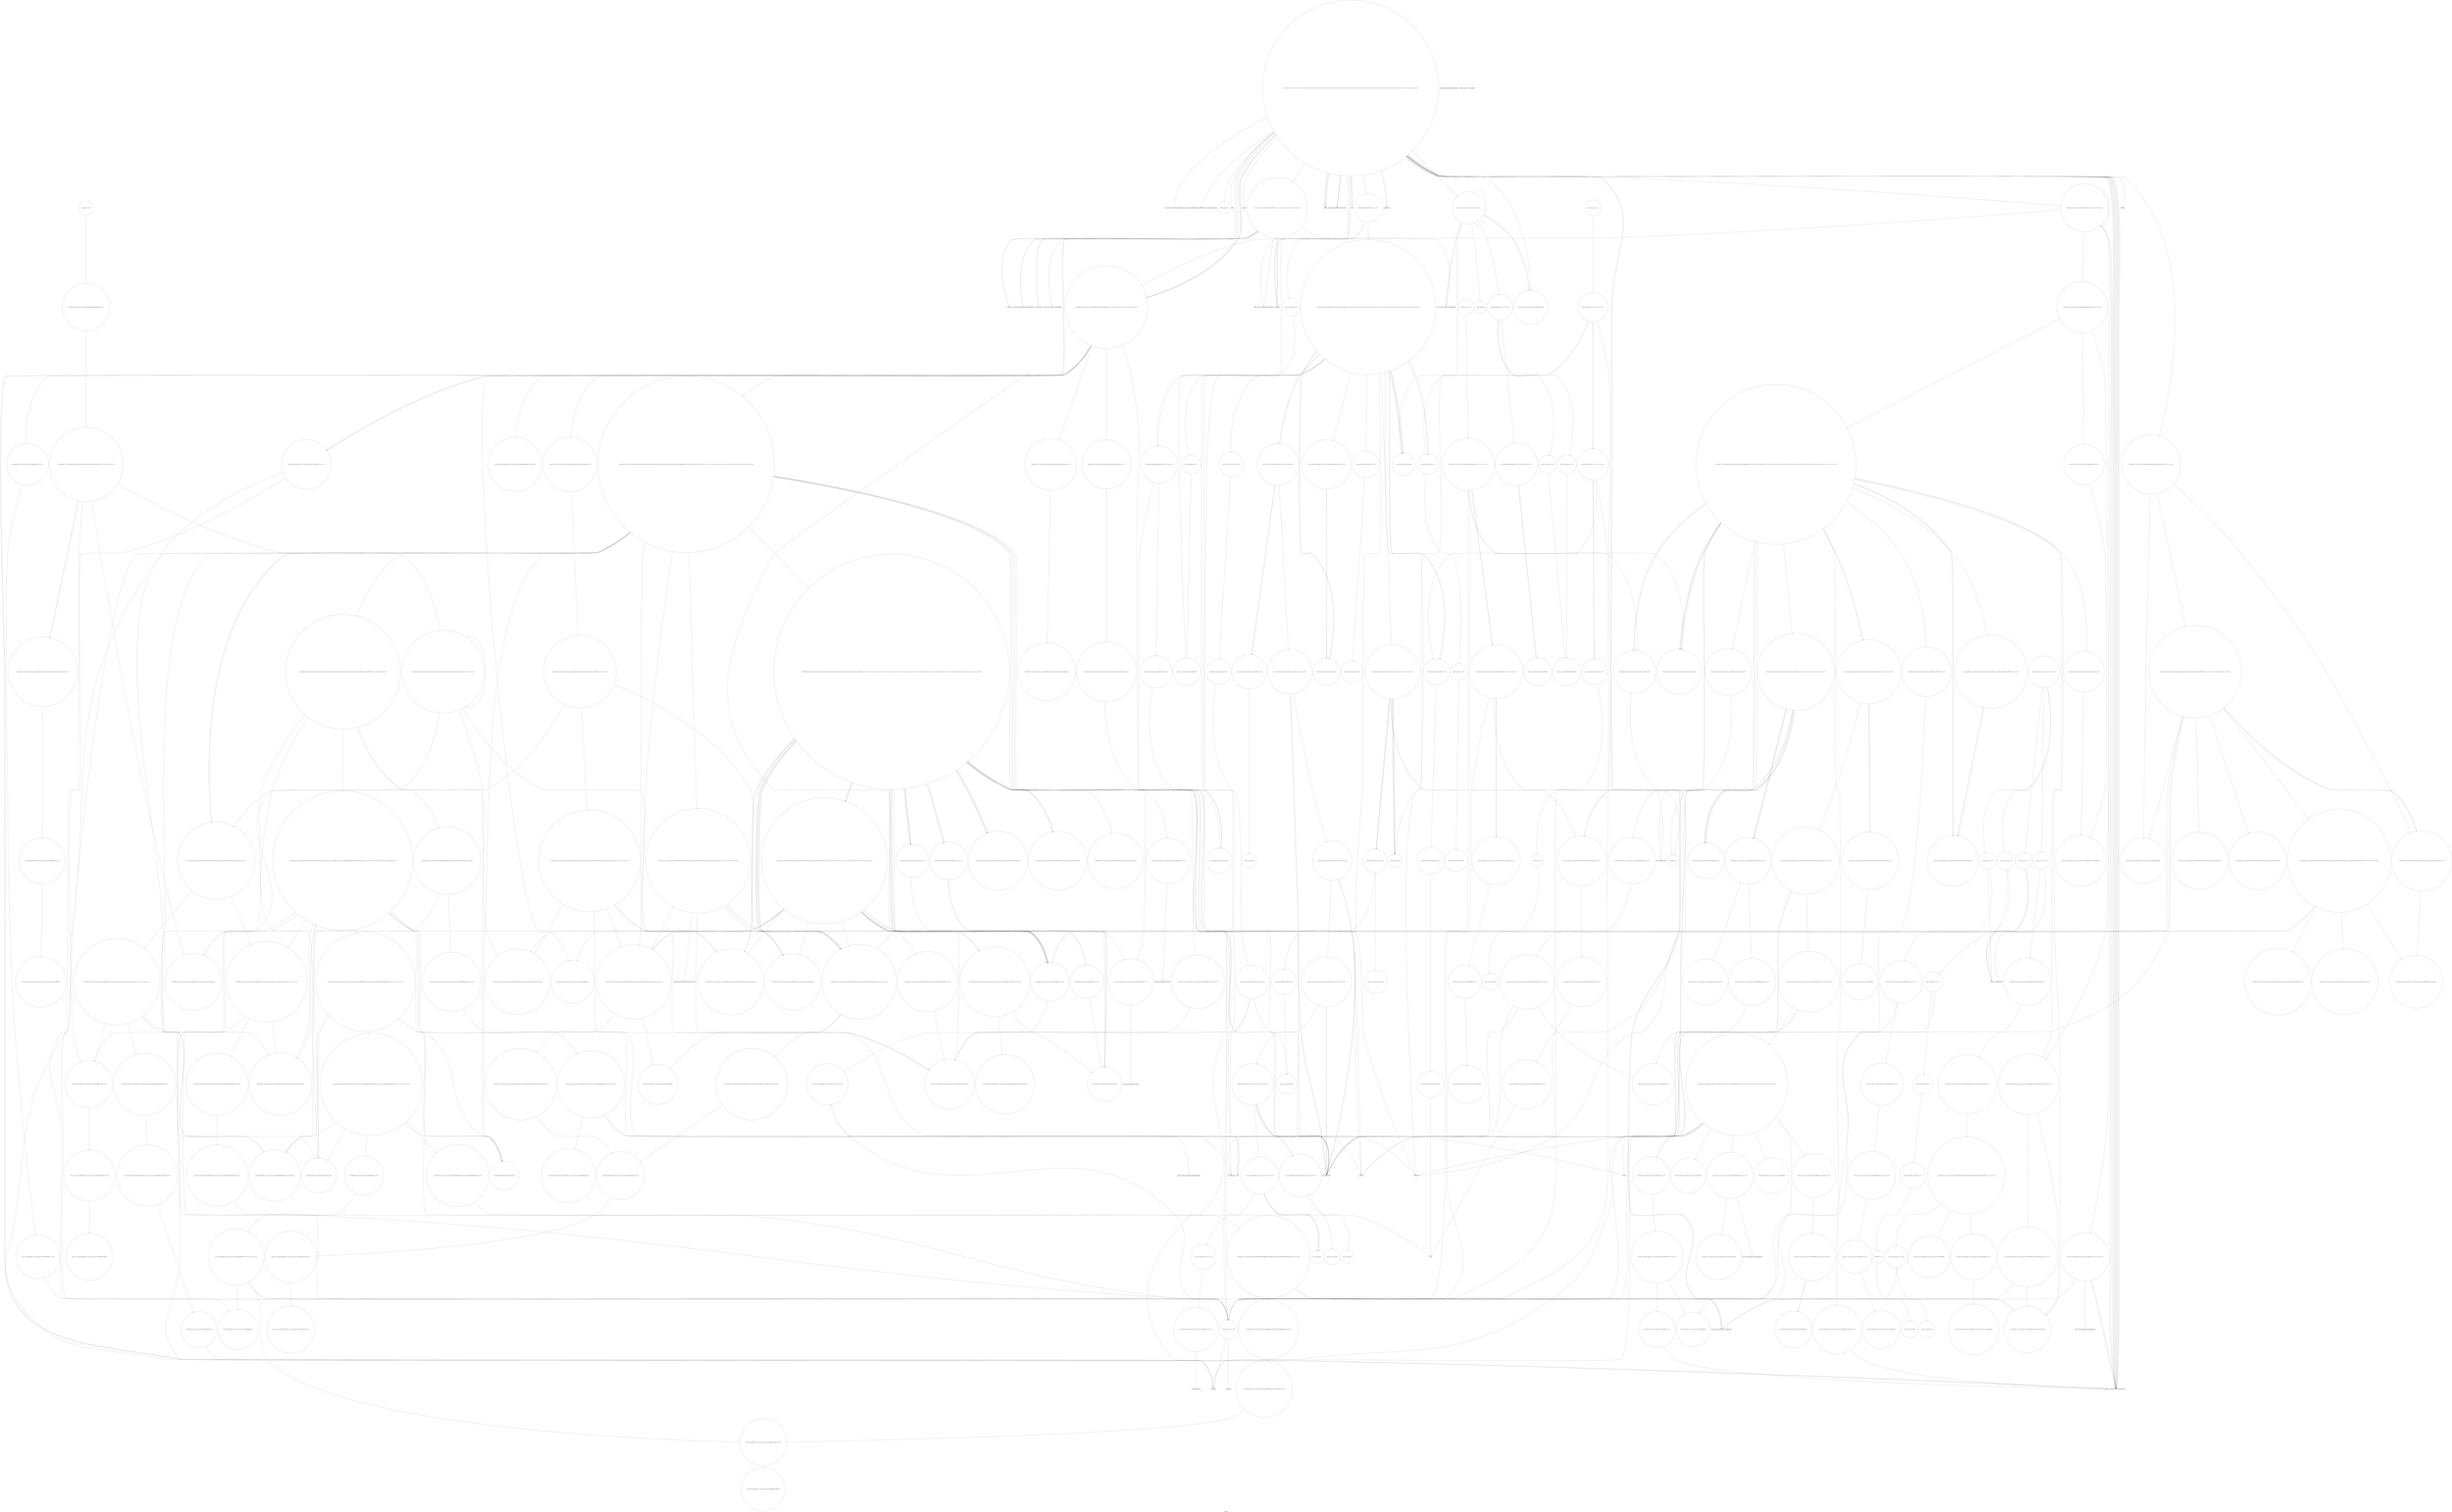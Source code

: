 digraph "Call Graph" {
	label="Call Graph";

	Node0x5588e0dda940 [shape=record,shape=circle,label="{__cxx_global_var_init|{<s0>1|<s1>2}}"];
	Node0x5588e0dda940:s0 -> Node0x5588e0dda9c0[color=black];
	Node0x5588e0dda940:s1 -> Node0x5588e1340df0[color=black];
	Node0x5588e134d050 [shape=record,shape=circle,label="{_ZNSt11__copy_moveILb1ELb1ESt26random_access_iterator_tagE8__copy_mIiEEPT_PKS3_S6_S4_|{<s0>512}}"];
	Node0x5588e134d050:s0 -> Node0x5588e134d0d0[color=black];
	Node0x5588e13486b0 [shape=record,shape=circle,label="{_ZSt7forwardISt5tupleIJRKNSt7__cxx1112basic_stringIcSt11char_traitsIcESaIcEEEEEEOT_RNSt16remove_referenceISA_E4typeE}"];
	Node0x5588e13424f0 [shape=record,shape=circle,label="{_ZN9__gnu_cxx13new_allocatorINSt7__cxx1112basic_stringIcSt11char_traitsIcESaIcEEEED2Ev}"];
	Node0x5588e1341370 [shape=record,shape=circle,label="{__cxx_global_array_dtor.5|{<s0>22}}"];
	Node0x5588e1341370:s0 -> Node0x5588e13413f0[color=black];
	Node0x5588e1344d90 [shape=record,shape=circle,label="{_ZNSt11_Tuple_implILm0EJRKNSt7__cxx1112basic_stringIcSt11char_traitsIcESaIcEEEEE7_M_headERS8_|{<s0>385}}"];
	Node0x5588e1344d90:s0 -> Node0x5588e1344e90[color=black];
	Node0x5588e1342bf0 [shape=record,shape=circle,label="{_ZNSaIiED2Ev|{<s0>189}}"];
	Node0x5588e1342bf0:s0 -> Node0x5588e1342c70[color=black];
	Node0x5588e1341a70 [shape=record,shape=Mrecord,label="{_ZNSaIcED1Ev}"];
	Node0x5588e1345490 [shape=record,shape=circle,label="{_ZNSt17_Rb_tree_iteratorISt4pairIKNSt7__cxx1112basic_stringIcSt11char_traitsIcESaIcEEEiEEmmEv|{<s0>412}}"];
	Node0x5588e1345490:s0 -> Node0x5588e1345890[color=black];
	Node0x5588e13432f0 [shape=record,shape=Mrecord,label="{__cxa_rethrow}"];
	Node0x5588e1342170 [shape=record,shape=Mrecord,label="{_ZNSolsEPFRSoS_E}"];
	Node0x5588e1345b90 [shape=record,shape=circle,label="{_ZNKSt6vectorIiSaIiEE5beginEv|{<s0>422}}"];
	Node0x5588e1345b90:s0 -> Node0x5588e1345d10[color=black];
	Node0x5588e1347230 [shape=record,shape=circle,label="{_ZSt22__uninitialized_copy_aISt13move_iteratorIPNSt7__cxx1112basic_stringIcSt11char_traitsIcESaIcEEEES7_S6_ET0_T_SA_S9_RSaIT1_E|{<s0>242|<s1>243|<s2>244}}"];
	Node0x5588e1347230:s0 -> Node0x5588e13473b0[color=black];
	Node0x5588e1347230:s1 -> Node0x5588e13473b0[color=black];
	Node0x5588e1347230:s2 -> Node0x5588e1347330[color=black];
	Node0x5588e1343890 [shape=record,shape=circle,label="{_ZNSt15_Rb_tree_header8_M_resetEv}"];
	Node0x5588e1346290 [shape=record,shape=circle,label="{_ZNSt6vectorIiSaIiEE17_M_realloc_insertIJRKiEEEvN9__gnu_cxx17__normal_iteratorIPiS1_EEDpOT_|{<s0>441|<s1>442|<s2>443|<s3>444|<s4>445|<s5>446|<s6>447|<s7>448|<s8>449|<s9>450|<s10>451|<s11>452|<s12>453|<s13>454|<s14>455|<s15>456|<s16>457|<s17>458|<s18>459|<s19>460|<s20>461|<s21>462|<s22>463}}"];
	Node0x5588e1346290:s0 -> Node0x5588e1346490[color=black];
	Node0x5588e1346290:s1 -> Node0x5588e1346590[color=black];
	Node0x5588e1346290:s2 -> Node0x5588e1346510[color=black];
	Node0x5588e1346290:s3 -> Node0x5588e1346610[color=black];
	Node0x5588e1346290:s4 -> Node0x5588e1346410[color=black];
	Node0x5588e1346290:s5 -> Node0x5588e1346210[color=black];
	Node0x5588e1346290:s6 -> Node0x5588e1346710[color=black];
	Node0x5588e1346290:s7 -> Node0x5588e13427f0[color=black];
	Node0x5588e1346290:s8 -> Node0x5588e1346690[color=black];
	Node0x5588e1346290:s9 -> Node0x5588e1346710[color=black];
	Node0x5588e1346290:s10 -> Node0x5588e13427f0[color=black];
	Node0x5588e1346290:s11 -> Node0x5588e1346690[color=black];
	Node0x5588e1346290:s12 -> Node0x5588e1343990[color=black];
	Node0x5588e1346290:s13 -> Node0x5588e1346790[color=black];
	Node0x5588e1346290:s14 -> Node0x5588e1343370[color=black];
	Node0x5588e1346290:s15 -> Node0x5588e13427f0[color=black];
	Node0x5588e1346290:s16 -> Node0x5588e1342770[color=black];
	Node0x5588e1346290:s17 -> Node0x5588e13429f0[color=black];
	Node0x5588e1346290:s18 -> Node0x5588e13432f0[color=black];
	Node0x5588e1346290:s19 -> Node0x5588e13427f0[color=black];
	Node0x5588e1346290:s20 -> Node0x5588e1342770[color=black];
	Node0x5588e1346290:s21 -> Node0x5588e13429f0[color=black];
	Node0x5588e1346290:s22 -> Node0x5588e1343910[color=black];
	Node0x5588e1347930 [shape=record,shape=circle,label="{_ZNSt13move_iteratorIPNSt7__cxx1112basic_stringIcSt11char_traitsIcESaIcEEEEC2ES6_}"];
	Node0x5588e1343f90 [shape=record,shape=circle,label="{_ZNSt8_Rb_treeINSt7__cxx1112basic_stringIcSt11char_traitsIcESaIcEEESt4pairIKS5_iESt10_Select1stIS8_ESt4lessIS5_ESaIS8_EE21_M_get_Node_allocatorEv}"];
	Node0x5588e1346990 [shape=record,shape=circle,label="{_ZNK9__gnu_cxx13new_allocatorIiE8max_sizeEv}"];
	Node0x5588e1348030 [shape=record,shape=circle,label="{_ZNSt8_Rb_treeINSt7__cxx1112basic_stringIcSt11char_traitsIcESaIcEEESt4pairIKS5_iESt10_Select1stIS8_ESt4lessIS5_ESaIS8_EE6_S_keyEPKSt13_Rb_tree_nodeIS8_E|{<s0>297|<s1>298}}"];
	Node0x5588e1348030:s0 -> Node0x5588e13481b0[color=black];
	Node0x5588e1348030:s1 -> Node0x5588e1348130[color=black];
	Node0x5588e1344690 [shape=record,shape=circle,label="{_ZN9__gnu_cxx13new_allocatorINSt7__cxx1112basic_stringIcSt11char_traitsIcESaIcEEEEC2Ev}"];
	Node0x5588e0dda9c0 [shape=record,shape=Mrecord,label="{_ZNSt8ios_base4InitC1Ev}"];
	Node0x5588e134d0d0 [shape=record,shape=Mrecord,label="{llvm.memmove.p0i8.p0i8.i64}"];
	Node0x5588e1348730 [shape=record,shape=circle,label="{_ZSt7forwardISt5tupleIJEEEOT_RNSt16remove_referenceIS2_E4typeE}"];
	Node0x5588e1342570 [shape=record,shape=circle,label="{_ZNSt12_Vector_baseIiSaIiEEC2Ev|{<s0>176}}"];
	Node0x5588e1342570:s0 -> Node0x5588e13425f0[color=black];
	Node0x5588e13413f0 [shape=record,shape=circle,label="{_ZNSt6vectorIiSaIiEED2Ev|{<s0>23|<s1>24|<s2>25|<s3>26|<s4>27}}"];
	Node0x5588e13413f0:s0 -> Node0x5588e13427f0[color=black];
	Node0x5588e13413f0:s1 -> Node0x5588e1342770[color=black];
	Node0x5588e13413f0:s2 -> Node0x5588e1342870[color=black];
	Node0x5588e13413f0:s3 -> Node0x5588e1342870[color=black];
	Node0x5588e13413f0:s4 -> Node0x5588e1343910[color=black];
	Node0x5588e1344e10 [shape=record,shape=circle,label="{_ZNSt10_Head_baseILm0ERKNSt7__cxx1112basic_stringIcSt11char_traitsIcESaIcEEELb0EEC2ES7_}"];
	Node0x5588e1342c70 [shape=record,shape=circle,label="{_ZN9__gnu_cxx13new_allocatorIiED2Ev}"];
	Node0x5588e1341af0 [shape=record,shape=Mrecord,label="{_ZNSt7__cxx1112basic_stringIcSt11char_traitsIcESaIcEEpLEc}"];
	Node0x5588e1345510 [shape=record,shape=circle,label="{_ZNSt17_Rb_tree_iteratorISt4pairIKNSt7__cxx1112basic_stringIcSt11char_traitsIcESaIcEEEiEEppEv|{<s0>413}}"];
	Node0x5588e1345510:s0 -> Node0x5588e1345910[color=black];
	Node0x5588e1343370 [shape=record,shape=Mrecord,label="{__cxa_end_catch}"];
	Node0x5588e13421f0 [shape=record,shape=Mrecord,label="{_ZSt4endlIcSt11char_traitsIcEERSt13basic_ostreamIT_T0_ES6_}"];
	Node0x5588e1345c10 [shape=record,shape=circle,label="{_ZNKSt6vectorIiSaIiEE3endEv|{<s0>423}}"];
	Node0x5588e1345c10:s0 -> Node0x5588e1345d10[color=black];
	Node0x5588e13472b0 [shape=record,shape=circle,label="{_ZSt32__make_move_if_noexcept_iteratorINSt7__cxx1112basic_stringIcSt11char_traitsIcESaIcEEESt13move_iteratorIPS5_EET0_PT_|{<s0>245}}"];
	Node0x5588e13472b0:s0 -> Node0x5588e1347930[color=black];
	Node0x5588e1343910 [shape=record,shape=circle,label="{__clang_call_terminate|{<s0>130|<s1>131}}"];
	Node0x5588e1343910:s0 -> Node0x5588e1343990[color=black];
	Node0x5588e1343910:s1 -> Node0x5588e1343a10[color=black];
	Node0x5588e1346310 [shape=record,shape=circle,label="{_ZNSt6vectorIiSaIiEE3endEv|{<s0>464}}"];
	Node0x5588e1346310:s0 -> Node0x5588e1346a10[color=black];
	Node0x5588e13479b0 [shape=record,shape=circle,label="{_ZN9__gnu_cxx13new_allocatorINSt7__cxx1112basic_stringIcSt11char_traitsIcESaIcEEEE7destroyIS6_EEvPT_|{<s0>265}}"];
	Node0x5588e13479b0:s0 -> Node0x5588e13416f0[color=black];
	Node0x5588e1344010 [shape=record,shape=circle,label="{_ZNSt13_Rb_tree_nodeISt4pairIKNSt7__cxx1112basic_stringIcSt11char_traitsIcESaIcEEEiEE9_M_valptrEv|{<s0>152}}"];
	Node0x5588e1344010:s0 -> Node0x5588e1344190[color=black];
	Node0x5588e1346a10 [shape=record,shape=circle,label="{_ZN9__gnu_cxx17__normal_iteratorIPiSt6vectorIiSaIiEEEC2ERKS1_}"];
	Node0x5588e13480b0 [shape=record,shape=circle,label="{_ZNSt17_Rb_tree_iteratorISt4pairIKNSt7__cxx1112basic_stringIcSt11char_traitsIcESaIcEEEiEEC2EPSt18_Rb_tree_node_base}"];
	Node0x5588e1344710 [shape=record,shape=circle,label="{_ZSt8_DestroyIPNSt7__cxx1112basic_stringIcSt11char_traitsIcESaIcEEES5_EvT_S7_RSaIT0_E|{<s0>162}}"];
	Node0x5588e1344710:s0 -> Node0x5588e1344890[color=black];
	Node0x5588e1340d70 [shape=record,shape=Mrecord,label="{_ZNSt8ios_base4InitD1Ev}"];
	Node0x5588e134d150 [shape=record,shape=circle,label="{_ZSt12__miter_baseIPiET_S1_}"];
	Node0x5588e13487b0 [shape=record,shape=circle,label="{_ZNSt8_Rb_treeINSt7__cxx1112basic_stringIcSt11char_traitsIcESaIcEEESt4pairIKS5_iESt10_Select1stIS8_ESt4lessIS5_ESaIS8_EE29_M_get_insert_hint_unique_posESt23_Rb_tree_const_iteratorIS8_ERS7_|{<s0>310|<s1>311|<s2>312|<s3>313|<s4>314|<s5>315|<s6>316|<s7>317|<s8>318|<s9>319|<s10>320|<s11>321|<s12>322|<s13>323|<s14>324|<s15>325|<s16>326|<s17>327|<s18>328|<s19>329|<s20>330|<s21>331|<s22>332|<s23>333|<s24>334|<s25>335|<s26>336|<s27>337|<s28>338|<s29>339|<s30>340|<s31>341|<s32>342|<s33>343|<s34>344|<s35>345|<s36>346}}"];
	Node0x5588e13487b0:s0 -> Node0x5588e1345090[color=black];
	Node0x5588e13487b0:s1 -> Node0x5588e1347fb0[color=black];
	Node0x5588e13487b0:s2 -> Node0x5588e1345110[color=black];
	Node0x5588e13487b0:s3 -> Node0x5588e1345210[color=black];
	Node0x5588e13487b0:s4 -> Node0x5588e1345190[color=black];
	Node0x5588e13487b0:s5 -> Node0x5588e1347c30[color=black];
	Node0x5588e13487b0:s6 -> Node0x5588e1345210[color=black];
	Node0x5588e13487b0:s7 -> Node0x5588e1345290[color=black];
	Node0x5588e13487b0:s8 -> Node0x5588e1345310[color=black];
	Node0x5588e13487b0:s9 -> Node0x5588e1345190[color=black];
	Node0x5588e13487b0:s10 -> Node0x5588e1347c30[color=black];
	Node0x5588e13487b0:s11 -> Node0x5588e13473b0[color=black];
	Node0x5588e13487b0:s12 -> Node0x5588e1345390[color=black];
	Node0x5588e13487b0:s13 -> Node0x5588e1345390[color=black];
	Node0x5588e13487b0:s14 -> Node0x5588e1345390[color=black];
	Node0x5588e13487b0:s15 -> Node0x5588e1345410[color=black];
	Node0x5588e13487b0:s16 -> Node0x5588e1345490[color=black];
	Node0x5588e13487b0:s17 -> Node0x5588e1345190[color=black];
	Node0x5588e13487b0:s18 -> Node0x5588e1347c30[color=black];
	Node0x5588e13487b0:s19 -> Node0x5588e1343c90[color=black];
	Node0x5588e13487b0:s20 -> Node0x5588e1345290[color=black];
	Node0x5588e13487b0:s21 -> Node0x5588e1345410[color=black];
	Node0x5588e13487b0:s22 -> Node0x5588e1345310[color=black];
	Node0x5588e13487b0:s23 -> Node0x5588e1345190[color=black];
	Node0x5588e13487b0:s24 -> Node0x5588e1347c30[color=black];
	Node0x5588e13487b0:s25 -> Node0x5588e13473b0[color=black];
	Node0x5588e13487b0:s26 -> Node0x5588e1345210[color=black];
	Node0x5588e13487b0:s27 -> Node0x5588e1345210[color=black];
	Node0x5588e13487b0:s28 -> Node0x5588e1345290[color=black];
	Node0x5588e13487b0:s29 -> Node0x5588e1345510[color=black];
	Node0x5588e13487b0:s30 -> Node0x5588e1345190[color=black];
	Node0x5588e13487b0:s31 -> Node0x5588e1347c30[color=black];
	Node0x5588e13487b0:s32 -> Node0x5588e1343c90[color=black];
	Node0x5588e13487b0:s33 -> Node0x5588e1345290[color=black];
	Node0x5588e13487b0:s34 -> Node0x5588e1345410[color=black];
	Node0x5588e13487b0:s35 -> Node0x5588e1345310[color=black];
	Node0x5588e13487b0:s36 -> Node0x5588e1345590[color=black];
	Node0x5588e13425f0 [shape=record,shape=circle,label="{_ZNSt12_Vector_baseIiSaIiEE12_Vector_implC2Ev|{<s0>177}}"];
	Node0x5588e13425f0:s0 -> Node0x5588e1342670[color=black];
	Node0x5588e1341470 [shape=record,shape=circle,label="{_Z3geniiiNSt7__cxx1112basic_stringIcSt11char_traitsIcESaIcEEE|{<s0>28|<s1>29|<s2>30|<s3>31|<s4>32|<s5>33}}"];
	Node0x5588e1341470:s0 -> Node0x5588e13414f0[color=black];
	Node0x5588e1341470:s1 -> Node0x5588e1341570[color=black];
	Node0x5588e1341470:s2 -> Node0x5588e13415f0[color=black];
	Node0x5588e1341470:s3 -> Node0x5588e1341470[color=black];
	Node0x5588e1341470:s4 -> Node0x5588e13416f0[color=black];
	Node0x5588e1341470:s5 -> Node0x5588e13416f0[color=black];
	Node0x5588e1344e90 [shape=record,shape=circle,label="{_ZNSt10_Head_baseILm0ERKNSt7__cxx1112basic_stringIcSt11char_traitsIcESaIcEEELb0EE7_M_headERS8_}"];
	Node0x5588e1342cf0 [shape=record,shape=circle,label="{_ZNSt16allocator_traitsISaINSt7__cxx1112basic_stringIcSt11char_traitsIcESaIcEEEEE9constructIS5_JRKS5_EEEvRS6_PT_DpOT0_|{<s0>190|<s1>191}}"];
	Node0x5588e1342cf0:s0 -> Node0x5588e1342ef0[color=black];
	Node0x5588e1342cf0:s1 -> Node0x5588e1342e70[color=black];
	Node0x5588e1341b70 [shape=record,shape=circle,label="{_Z2goiii|{<s0>62|<s1>63|<s2>64|<s3>65|<s4>66|<s5>67|<s6>68|<s7>69}}"];
	Node0x5588e1341b70:s0 -> Node0x5588e1341bf0[color=black];
	Node0x5588e1341b70:s1 -> Node0x5588e1341c70[color=black];
	Node0x5588e1341b70:s2 -> Node0x5588e1341b70[color=black];
	Node0x5588e1341b70:s3 -> Node0x5588e1341cf0[color=black];
	Node0x5588e1341b70:s4 -> Node0x5588e1341d70[color=black];
	Node0x5588e1341b70:s5 -> Node0x5588e13418f0[color=black];
	Node0x5588e1341b70:s6 -> Node0x5588e1341d70[color=black];
	Node0x5588e1341b70:s7 -> Node0x5588e13418f0[color=black];
	Node0x5588e1345590 [shape=record,shape=circle,label="{_ZNSt4pairIPSt18_Rb_tree_node_baseS1_EC2IRS1_Lb1EEEOT_RKS1_|{<s0>414}}"];
	Node0x5588e1345590:s0 -> Node0x5588e1345690[color=black];
	Node0x5588e13433f0 [shape=record,shape=circle,label="{_ZNKSt6vectorINSt7__cxx1112basic_stringIcSt11char_traitsIcESaIcEEESaIS5_EE8max_sizeEv|{<s0>235|<s1>236}}"];
	Node0x5588e13433f0:s0 -> Node0x5588e1346eb0[color=black];
	Node0x5588e13433f0:s1 -> Node0x5588e1346e30[color=black];
	Node0x5588e1342270 [shape=record,shape=Mrecord,label="{_ZNSirsERi}"];
	Node0x5588e1345c90 [shape=record,shape=circle,label="{_ZNK9__gnu_cxx17__normal_iteratorIPKiSt6vectorIiSaIiEEE4baseEv}"];
	Node0x5588e1347330 [shape=record,shape=circle,label="{_ZSt18uninitialized_copyISt13move_iteratorIPNSt7__cxx1112basic_stringIcSt11char_traitsIcESaIcEEEES7_ET0_T_SA_S9_|{<s0>246|<s1>247|<s2>248}}"];
	Node0x5588e1347330:s0 -> Node0x5588e13473b0[color=black];
	Node0x5588e1347330:s1 -> Node0x5588e13473b0[color=black];
	Node0x5588e1347330:s2 -> Node0x5588e1347430[color=black];
	Node0x5588e1343990 [shape=record,shape=Mrecord,label="{__cxa_begin_catch}"];
	Node0x5588e1346390 [shape=record,shape=circle,label="{_ZN9__gnu_cxx13new_allocatorIiE9constructIiJRKiEEEvPT_DpOT0_|{<s0>465}}"];
	Node0x5588e1346390:s0 -> Node0x5588e1346410[color=black];
	Node0x5588e1347a30 [shape=record,shape=circle,label="{_ZNSt3mapINSt7__cxx1112basic_stringIcSt11char_traitsIcESaIcEEEiSt4lessIS5_ESaISt4pairIKS5_iEEE11lower_boundERS9_|{<s0>266}}"];
	Node0x5588e1347a30:s0 -> Node0x5588e1347eb0[color=black];
	Node0x5588e1344090 [shape=record,shape=circle,label="{_ZN9__gnu_cxx13new_allocatorISt13_Rb_tree_nodeISt4pairIKNSt7__cxx1112basic_stringIcSt11char_traitsIcESaIcEEEiEEE7destroyISA_EEvPT_|{<s0>153}}"];
	Node0x5588e1344090:s0 -> Node0x5588e1344110[color=black];
	Node0x5588e1346a90 [shape=record,shape=circle,label="{_ZNSt16allocator_traitsISaIiEE8allocateERS0_m|{<s0>486}}"];
	Node0x5588e1346a90:s0 -> Node0x5588e1346b10[color=black];
	Node0x5588e1348130 [shape=record,shape=circle,label="{_ZNKSt10_Select1stISt4pairIKNSt7__cxx1112basic_stringIcSt11char_traitsIcESaIcEEEiEEclERKS8_}"];
	Node0x5588e1344790 [shape=record,shape=circle,label="{_ZNSt12_Vector_baseINSt7__cxx1112basic_stringIcSt11char_traitsIcESaIcEEESaIS5_EE19_M_get_Tp_allocatorEv}"];
	Node0x5588e1340df0 [shape=record,shape=Mrecord,label="{__cxa_atexit}"];
	Node0x5588e134d1d0 [shape=record,shape=circle,label="{_ZNKSt13move_iteratorIPiE4baseEv}"];
	Node0x5588e1348830 [shape=record,shape=circle,label="{_ZNSt8_Rb_treeINSt7__cxx1112basic_stringIcSt11char_traitsIcESaIcEEESt4pairIKS5_iESt10_Select1stIS8_ESt4lessIS5_ESaIS8_EE14_M_insert_nodeEPSt18_Rb_tree_node_baseSG_PSt13_Rb_tree_nodeIS8_E|{<s0>347|<s1>348|<s2>349|<s3>350|<s4>351|<s5>352}}"];
	Node0x5588e1348830:s0 -> Node0x5588e1347fb0[color=black];
	Node0x5588e1348830:s1 -> Node0x5588e1348030[color=black];
	Node0x5588e1348830:s2 -> Node0x5588e1345190[color=black];
	Node0x5588e1348830:s3 -> Node0x5588e1347c30[color=black];
	Node0x5588e1348830:s4 -> Node0x5588e1345990[color=black];
	Node0x5588e1348830:s5 -> Node0x5588e13480b0[color=black];
	Node0x5588e1342670 [shape=record,shape=circle,label="{_ZNSaIiEC2Ev|{<s0>178}}"];
	Node0x5588e1342670:s0 -> Node0x5588e13426f0[color=black];
	Node0x5588e13414f0 [shape=record,shape=circle,label="{_ZNSt6vectorINSt7__cxx1112basic_stringIcSt11char_traitsIcESaIcEEESaIS5_EE9push_backERKS5_|{<s0>34|<s1>35|<s2>36}}"];
	Node0x5588e13414f0:s0 -> Node0x5588e1342cf0[color=black];
	Node0x5588e13414f0:s1 -> Node0x5588e1342df0[color=black];
	Node0x5588e13414f0:s2 -> Node0x5588e1342d70[color=black];
	Node0x5588e1344f10 [shape=record,shape=circle,label="{_ZNSt4pairIKNSt7__cxx1112basic_stringIcSt11char_traitsIcESaIcEEEiEC2IJRS6_EJLm0EEJEJEEERSt5tupleIJDpT_EERSA_IJDpT1_EESt12_Index_tupleIJXspT0_EEESJ_IJXspT2_EEE|{<s0>386|<s1>387|<s2>388}}"];
	Node0x5588e1344f10:s0 -> Node0x5588e1344f90[color=black];
	Node0x5588e1344f10:s1 -> Node0x5588e1342ef0[color=black];
	Node0x5588e1344f10:s2 -> Node0x5588e1341e70[color=black];
	Node0x5588e1342d70 [shape=record,shape=circle,label="{_ZNSt6vectorINSt7__cxx1112basic_stringIcSt11char_traitsIcESaIcEEESaIS5_EE17_M_realloc_insertIJRKS5_EEEvN9__gnu_cxx17__normal_iteratorIPS5_S7_EEDpOT_|{<s0>192|<s1>193|<s2>194|<s3>195|<s4>196|<s5>197|<s6>198|<s7>199|<s8>200|<s9>201|<s10>202|<s11>203|<s12>204|<s13>205|<s14>206|<s15>207|<s16>208|<s17>209|<s18>210|<s19>211|<s20>212|<s21>213|<s22>214}}"];
	Node0x5588e1342d70:s0 -> Node0x5588e1342f70[color=black];
	Node0x5588e1342d70:s1 -> Node0x5588e1343070[color=black];
	Node0x5588e1342d70:s2 -> Node0x5588e1342ff0[color=black];
	Node0x5588e1342d70:s3 -> Node0x5588e13430f0[color=black];
	Node0x5588e1342d70:s4 -> Node0x5588e1342ef0[color=black];
	Node0x5588e1342d70:s5 -> Node0x5588e1342cf0[color=black];
	Node0x5588e1342d70:s6 -> Node0x5588e13431f0[color=black];
	Node0x5588e1342d70:s7 -> Node0x5588e1344790[color=black];
	Node0x5588e1342d70:s8 -> Node0x5588e1343170[color=black];
	Node0x5588e1342d70:s9 -> Node0x5588e13431f0[color=black];
	Node0x5588e1342d70:s10 -> Node0x5588e1344790[color=black];
	Node0x5588e1342d70:s11 -> Node0x5588e1343170[color=black];
	Node0x5588e1342d70:s12 -> Node0x5588e1343990[color=black];
	Node0x5588e1342d70:s13 -> Node0x5588e1343270[color=black];
	Node0x5588e1342d70:s14 -> Node0x5588e1343370[color=black];
	Node0x5588e1342d70:s15 -> Node0x5588e1344790[color=black];
	Node0x5588e1342d70:s16 -> Node0x5588e1344710[color=black];
	Node0x5588e1342d70:s17 -> Node0x5588e1344a90[color=black];
	Node0x5588e1342d70:s18 -> Node0x5588e13432f0[color=black];
	Node0x5588e1342d70:s19 -> Node0x5588e1344790[color=black];
	Node0x5588e1342d70:s20 -> Node0x5588e1344710[color=black];
	Node0x5588e1342d70:s21 -> Node0x5588e1344a90[color=black];
	Node0x5588e1342d70:s22 -> Node0x5588e1343910[color=black];
	Node0x5588e1341bf0 [shape=record,shape=circle,label="{_ZNKSt6vectorIiSaIiEE4sizeEv}"];
	Node0x5588e1345610 [shape=record,shape=circle,label="{_ZNSt8_Rb_treeINSt7__cxx1112basic_stringIcSt11char_traitsIcESaIcEEESt4pairIKS5_iESt10_Select1stIS8_ESt4lessIS5_ESaIS8_EE8_S_valueEPKSt18_Rb_tree_node_base|{<s0>415}}"];
	Node0x5588e1345610:s0 -> Node0x5588e1348230[color=black];
	Node0x5588e1346cb0 [shape=record,shape=circle,label="{_ZNKSt6vectorINSt7__cxx1112basic_stringIcSt11char_traitsIcESaIcEEESaIS5_EE4sizeEv}"];
	Node0x5588e13422f0 [shape=record,shape=Mrecord,label="{_ZNSt7__cxx1112basic_stringIcSt11char_traitsIcESaIcEEC1Ev}"];
	Node0x5588e1345d10 [shape=record,shape=circle,label="{_ZN9__gnu_cxx17__normal_iteratorIPKiSt6vectorIiSaIiEEEC2ERKS2_}"];
	Node0x5588e13473b0 [shape=record,shape=Mrecord,label="{llvm.memcpy.p0i8.p0i8.i64}"];
	Node0x5588e1343a10 [shape=record,shape=Mrecord,label="{_ZSt9terminatev}"];
	Node0x5588e1346410 [shape=record,shape=circle,label="{_ZSt7forwardIRKiEOT_RNSt16remove_referenceIS2_E4typeE}"];
	Node0x5588e1347ab0 [shape=record,shape=circle,label="{_ZNKSt17_Rb_tree_iteratorISt4pairIKNSt7__cxx1112basic_stringIcSt11char_traitsIcESaIcEEEiEEeqERKS9_}"];
	Node0x5588e1344110 [shape=record,shape=circle,label="{_ZNSt4pairIKNSt7__cxx1112basic_stringIcSt11char_traitsIcESaIcEEEiED2Ev|{<s0>154}}"];
	Node0x5588e1344110:s0 -> Node0x5588e13416f0[color=black];
	Node0x5588e1346b10 [shape=record,shape=circle,label="{_ZN9__gnu_cxx13new_allocatorIiE8allocateEmPKv|{<s0>487|<s1>488|<s2>489}}"];
	Node0x5588e1346b10:s0 -> Node0x5588e1346990[color=black];
	Node0x5588e1346b10:s1 -> Node0x5588e1347130[color=black];
	Node0x5588e1346b10:s2 -> Node0x5588e13471b0[color=black];
	Node0x5588e13481b0 [shape=record,shape=circle,label="{_ZNSt8_Rb_treeINSt7__cxx1112basic_stringIcSt11char_traitsIcESaIcEEESt4pairIKS5_iESt10_Select1stIS8_ESt4lessIS5_ESaIS8_EE8_S_valueEPKSt13_Rb_tree_nodeIS8_E|{<s0>299}}"];
	Node0x5588e13481b0:s0 -> Node0x5588e1348230[color=black];
	Node0x5588e1344810 [shape=record,shape=circle,label="{_ZNSt12_Vector_baseINSt7__cxx1112basic_stringIcSt11char_traitsIcESaIcEEESaIS5_EED2Ev|{<s0>163|<s1>164|<s2>165|<s3>166}}"];
	Node0x5588e1344810:s0 -> Node0x5588e1344a90[color=black];
	Node0x5588e1344810:s1 -> Node0x5588e1344b10[color=black];
	Node0x5588e1344810:s2 -> Node0x5588e1344b10[color=black];
	Node0x5588e1344810:s3 -> Node0x5588e1343910[color=black];
	Node0x5588e1340e70 [shape=record,shape=circle,label="{__cxx_global_var_init.1|{<s0>3|<s1>4}}"];
	Node0x5588e1340e70:s0 -> Node0x5588e1340ef0[color=black];
	Node0x5588e1340e70:s1 -> Node0x5588e1340df0[color=black];
	Node0x5588e134d250 [shape=record,shape=circle,label="{_ZNSt13move_iteratorIPiEC2ES0_}"];
	Node0x5588e13488b0 [shape=record,shape=circle,label="{_ZNSt8_Rb_treeINSt7__cxx1112basic_stringIcSt11char_traitsIcESaIcEEESt4pairIKS5_iESt10_Select1stIS8_ESt4lessIS5_ESaIS8_EE11_M_get_nodeEv|{<s0>353|<s1>354}}"];
	Node0x5588e13488b0:s0 -> Node0x5588e1343f90[color=black];
	Node0x5588e13488b0:s1 -> Node0x5588e13489b0[color=black];
	Node0x5588e13426f0 [shape=record,shape=circle,label="{_ZN9__gnu_cxx13new_allocatorIiEC2Ev}"];
	Node0x5588e1341570 [shape=record,shape=circle,label="{_ZNSt3mapINSt7__cxx1112basic_stringIcSt11char_traitsIcESaIcEEEiSt4lessIS5_ESaISt4pairIKS5_iEEEixERS9_|{<s0>37|<s1>38|<s2>39|<s3>40|<s4>41|<s5>42|<s6>43|<s7>44|<s8>45|<s9>46|<s10>47}}"];
	Node0x5588e1341570:s0 -> Node0x5588e1347a30[color=black];
	Node0x5588e1341570:s1 -> Node0x5588e1347b30[color=black];
	Node0x5588e1341570:s2 -> Node0x5588e1347ab0[color=black];
	Node0x5588e1341570:s3 -> Node0x5588e1347bb0[color=black];
	Node0x5588e1341570:s4 -> Node0x5588e1347cb0[color=black];
	Node0x5588e1341570:s5 -> Node0x5588e1347c30[color=black];
	Node0x5588e1341570:s6 -> Node0x5588e1347db0[color=black];
	Node0x5588e1341570:s7 -> Node0x5588e1347e30[color=black];
	Node0x5588e1341570:s8 -> Node0x5588e1347d30[color=black];
	Node0x5588e1341570:s9 -> Node0x5588e13473b0[color=black];
	Node0x5588e1341570:s10 -> Node0x5588e1347cb0[color=black];
	Node0x5588e1344f90 [shape=record,shape=circle,label="{_ZSt3getILm0EJRKNSt7__cxx1112basic_stringIcSt11char_traitsIcESaIcEEEEERNSt13tuple_elementIXT_ESt5tupleIJDpT0_EEE4typeERSC_|{<s0>389}}"];
	Node0x5588e1344f90:s0 -> Node0x5588e1345010[color=black];
	Node0x5588e1342df0 [shape=record,shape=circle,label="{_ZNSt6vectorINSt7__cxx1112basic_stringIcSt11char_traitsIcESaIcEEESaIS5_EE3endEv|{<s0>215}}"];
	Node0x5588e1342df0:s0 -> Node0x5588e1346fb0[color=black];
	Node0x5588e1341c70 [shape=record,shape=circle,label="{_ZNSt6vectorIiSaIiEEixEm}"];
	Node0x5588e1345690 [shape=record,shape=circle,label="{_ZSt7forwardIRPSt18_Rb_tree_node_baseEOT_RNSt16remove_referenceIS3_E4typeE}"];
	Node0x5588e1346d30 [shape=record,shape=Mrecord,label="{_ZSt20__throw_length_errorPKc}"];
	Node0x5588e1342370 [shape=record,shape=Mrecord,label="{_ZStrsIcSt11char_traitsIcESaIcEERSt13basic_istreamIT_T0_ES7_RNSt7__cxx1112basic_stringIS4_S5_T1_EE}"];
	Node0x5588e1345d90 [shape=record,shape=circle,label="{_ZNKSt8_Rb_treeINSt7__cxx1112basic_stringIcSt11char_traitsIcESaIcEEESt4pairIKS5_iESt10_Select1stIS8_ESt4lessIS5_ESaIS8_EE4findERS7_|{<s0>424|<s1>425|<s2>426|<s3>427|<s4>428|<s5>429|<s6>430|<s7>431|<s8>432}}"];
	Node0x5588e1345d90:s0 -> Node0x5588e1345f90[color=black];
	Node0x5588e1345d90:s1 -> Node0x5588e1346010[color=black];
	Node0x5588e1345d90:s2 -> Node0x5588e1345f10[color=black];
	Node0x5588e1345d90:s3 -> Node0x5588e1345e90[color=black];
	Node0x5588e1345d90:s4 -> Node0x5588e1345e10[color=black];
	Node0x5588e1345d90:s5 -> Node0x5588e1345190[color=black];
	Node0x5588e1345d90:s6 -> Node0x5588e1347c30[color=black];
	Node0x5588e1345d90:s7 -> Node0x5588e1345e90[color=black];
	Node0x5588e1345d90:s8 -> Node0x5588e13473b0[color=black];
	Node0x5588e1347430 [shape=record,shape=circle,label="{_ZNSt20__uninitialized_copyILb0EE13__uninit_copyISt13move_iteratorIPNSt7__cxx1112basic_stringIcSt11char_traitsIcESaIcEEEES9_EET0_T_SC_SB_|{<s0>249|<s1>250|<s2>251|<s3>252|<s4>253|<s5>254|<s6>255|<s7>256|<s8>257|<s9>258|<s10>259}}"];
	Node0x5588e1347430:s0 -> Node0x5588e13474b0[color=black];
	Node0x5588e1347430:s1 -> Node0x5588e1344a10[color=black];
	Node0x5588e1347430:s2 -> Node0x5588e13475b0[color=black];
	Node0x5588e1347430:s3 -> Node0x5588e1347530[color=black];
	Node0x5588e1347430:s4 -> Node0x5588e1347630[color=black];
	Node0x5588e1347430:s5 -> Node0x5588e1343990[color=black];
	Node0x5588e1347430:s6 -> Node0x5588e1344890[color=black];
	Node0x5588e1347430:s7 -> Node0x5588e13432f0[color=black];
	Node0x5588e1347430:s8 -> Node0x5588e1343370[color=black];
	Node0x5588e1347430:s9 -> Node0x5588e13476b0[color=black];
	Node0x5588e1347430:s10 -> Node0x5588e1343910[color=black];
	Node0x5588e1343a90 [shape=record,shape=circle,label="{_ZNSt8_Rb_treeINSt7__cxx1112basic_stringIcSt11char_traitsIcESaIcEEESt4pairIKS5_iESt10_Select1stIS8_ESt4lessIS5_ESaIS8_EED2Ev|{<s0>132|<s1>133|<s2>134|<s3>135|<s4>136}}"];
	Node0x5588e1343a90:s0 -> Node0x5588e1343b90[color=black];
	Node0x5588e1343a90:s1 -> Node0x5588e1343b10[color=black];
	Node0x5588e1343a90:s2 -> Node0x5588e1343c10[color=black];
	Node0x5588e1343a90:s3 -> Node0x5588e1343c10[color=black];
	Node0x5588e1343a90:s4 -> Node0x5588e1343910[color=black];
	Node0x5588e1346490 [shape=record,shape=circle,label="{_ZNKSt6vectorIiSaIiEE12_M_check_lenEmPKc|{<s0>466|<s1>467|<s2>468|<s3>469|<s4>470|<s5>471|<s6>472|<s7>473|<s8>474}}"];
	Node0x5588e1346490:s0 -> Node0x5588e1346810[color=black];
	Node0x5588e1346490:s1 -> Node0x5588e1341bf0[color=black];
	Node0x5588e1346490:s2 -> Node0x5588e1346d30[color=black];
	Node0x5588e1346490:s3 -> Node0x5588e1341bf0[color=black];
	Node0x5588e1346490:s4 -> Node0x5588e1341bf0[color=black];
	Node0x5588e1346490:s5 -> Node0x5588e1346db0[color=black];
	Node0x5588e1346490:s6 -> Node0x5588e1341bf0[color=black];
	Node0x5588e1346490:s7 -> Node0x5588e1346810[color=black];
	Node0x5588e1346490:s8 -> Node0x5588e1346810[color=black];
	Node0x5588e1347b30 [shape=record,shape=circle,label="{_ZNSt3mapINSt7__cxx1112basic_stringIcSt11char_traitsIcESaIcEEEiSt4lessIS5_ESaISt4pairIKS5_iEEE3endEv|{<s0>267}}"];
	Node0x5588e1347b30:s0 -> Node0x5588e13483b0[color=black];
	Node0x5588e1344190 [shape=record,shape=circle,label="{_ZN9__gnu_cxx16__aligned_membufISt4pairIKNSt7__cxx1112basic_stringIcSt11char_traitsIcESaIcEEEiEE6_M_ptrEv|{<s0>155}}"];
	Node0x5588e1344190:s0 -> Node0x5588e1344210[color=black];
	Node0x5588e1346b90 [shape=record,shape=circle,label="{_ZSt22__uninitialized_copy_aISt13move_iteratorIPiES1_iET0_T_S4_S3_RSaIT1_E|{<s0>490|<s1>491|<s2>492}}"];
	Node0x5588e1346b90:s0 -> Node0x5588e13473b0[color=black];
	Node0x5588e1346b90:s1 -> Node0x5588e13473b0[color=black];
	Node0x5588e1346b90:s2 -> Node0x5588e134ccd0[color=black];
	Node0x5588e1348230 [shape=record,shape=circle,label="{_ZNKSt13_Rb_tree_nodeISt4pairIKNSt7__cxx1112basic_stringIcSt11char_traitsIcESaIcEEEiEE9_M_valptrEv|{<s0>300}}"];
	Node0x5588e1348230:s0 -> Node0x5588e13482b0[color=black];
	Node0x5588e1344890 [shape=record,shape=circle,label="{_ZSt8_DestroyIPNSt7__cxx1112basic_stringIcSt11char_traitsIcESaIcEEEEvT_S7_|{<s0>167}}"];
	Node0x5588e1344890:s0 -> Node0x5588e1344910[color=black];
	Node0x5588e1340ef0 [shape=record,shape=circle,label="{_ZNSt3mapINSt7__cxx1112basic_stringIcSt11char_traitsIcESaIcEEEiSt4lessIS5_ESaISt4pairIKS5_iEEEC2Ev|{<s0>5}}"];
	Node0x5588e1340ef0:s0 -> Node0x5588e1343590[color=black];
	Node0x5588e134d2d0 [shape=record,shape=circle,label="{_ZN9__gnu_cxx13new_allocatorIiE7destroyIiEEvPT_}"];
	Node0x5588e1348930 [shape=record,shape=circle,label="{_ZNSt8_Rb_treeINSt7__cxx1112basic_stringIcSt11char_traitsIcESaIcEEESt4pairIKS5_iESt10_Select1stIS8_ESt4lessIS5_ESaIS8_EE17_M_construct_nodeIJRKSt21piecewise_construct_tSt5tupleIJRS7_EESJ_IJEEEEEvPSt13_Rb_tree_nodeIS8_EDpOT_|{<s0>355|<s1>356|<s2>357|<s3>358|<s4>359|<s5>360|<s6>361|<s7>362|<s8>363|<s9>364|<s10>365}}"];
	Node0x5588e1348930:s0 -> Node0x5588e1343f90[color=black];
	Node0x5588e1348930:s1 -> Node0x5588e1344010[color=black];
	Node0x5588e1348930:s2 -> Node0x5588e1348630[color=black];
	Node0x5588e1348930:s3 -> Node0x5588e13486b0[color=black];
	Node0x5588e1348930:s4 -> Node0x5588e1348730[color=black];
	Node0x5588e1348930:s5 -> Node0x5588e1348b30[color=black];
	Node0x5588e1348930:s6 -> Node0x5588e1343990[color=black];
	Node0x5588e1348930:s7 -> Node0x5588e1343e90[color=black];
	Node0x5588e1348930:s8 -> Node0x5588e13432f0[color=black];
	Node0x5588e1348930:s9 -> Node0x5588e1343370[color=black];
	Node0x5588e1348930:s10 -> Node0x5588e1343910[color=black];
	Node0x5588e1342770 [shape=record,shape=circle,label="{_ZSt8_DestroyIPiiEvT_S1_RSaIT0_E|{<s0>179}}"];
	Node0x5588e1342770:s0 -> Node0x5588e13428f0[color=black];
	Node0x5588e13415f0 [shape=record,shape=circle,label="{_ZStplIcSt11char_traitsIcESaIcEENSt7__cxx1112basic_stringIT_T0_T1_EERKS8_S5_|{<s0>48|<s1>49|<s2>50|<s3>51}}"];
	Node0x5588e13415f0:s0 -> Node0x5588e1341e70[color=black];
	Node0x5588e13415f0:s1 -> Node0x5588e1345a90[color=black];
	Node0x5588e13415f0:s2 -> Node0x5588e13416f0[color=black];
	Node0x5588e13415f0:s3 -> Node0x5588e13416f0[color=black];
	Node0x5588e1345010 [shape=record,shape=circle,label="{_ZSt12__get_helperILm0ERKNSt7__cxx1112basic_stringIcSt11char_traitsIcESaIcEEEJEERT0_RSt11_Tuple_implIXT_EJS8_DpT1_EE|{<s0>390}}"];
	Node0x5588e1345010:s0 -> Node0x5588e1344d90[color=black];
	Node0x5588e1342e70 [shape=record,shape=circle,label="{_ZN9__gnu_cxx13new_allocatorINSt7__cxx1112basic_stringIcSt11char_traitsIcESaIcEEEE9constructIS6_JRKS6_EEEvPT_DpOT0_|{<s0>216|<s1>217}}"];
	Node0x5588e1342e70:s0 -> Node0x5588e1342ef0[color=black];
	Node0x5588e1342e70:s1 -> Node0x5588e1341e70[color=black];
	Node0x5588e1341cf0 [shape=record,shape=circle,label="{_ZNKSt6vectorIiSaIiEE5emptyEv|{<s0>70|<s1>71|<s2>72}}"];
	Node0x5588e1341cf0:s0 -> Node0x5588e1345b90[color=black];
	Node0x5588e1341cf0:s1 -> Node0x5588e1345c10[color=black];
	Node0x5588e1341cf0:s2 -> Node0x5588e1345b10[color=black];
	Node0x5588e1345710 [shape=record,shape=circle,label="{_ZNSt8_Rb_treeINSt7__cxx1112basic_stringIcSt11char_traitsIcESaIcEEESt4pairIKS5_iESt10_Select1stIS8_ESt4lessIS5_ESaIS8_EE5beginEv|{<s0>416}}"];
	Node0x5588e1345710:s0 -> Node0x5588e13480b0[color=black];
	Node0x5588e1346db0 [shape=record,shape=circle,label="{_ZSt3maxImERKT_S2_S2_}"];
	Node0x5588e13423f0 [shape=record,shape=circle,label="{_ZNSt8ios_base9precisionEl}"];
	Node0x5588e1345e10 [shape=record,shape=circle,label="{_ZNKSt23_Rb_tree_const_iteratorISt4pairIKNSt7__cxx1112basic_stringIcSt11char_traitsIcESaIcEEEiEEeqERKS9_}"];
	Node0x5588e13474b0 [shape=record,shape=circle,label="{_ZStneIPNSt7__cxx1112basic_stringIcSt11char_traitsIcESaIcEEEEbRKSt13move_iteratorIT_ESB_|{<s0>260}}"];
	Node0x5588e13474b0:s0 -> Node0x5588e1347730[color=black];
	Node0x5588e1343b10 [shape=record,shape=circle,label="{_ZNSt8_Rb_treeINSt7__cxx1112basic_stringIcSt11char_traitsIcESaIcEEESt4pairIKS5_iESt10_Select1stIS8_ESt4lessIS5_ESaIS8_EE8_M_eraseEPSt13_Rb_tree_nodeIS8_E|{<s0>137|<s1>138|<s2>139|<s3>140}}"];
	Node0x5588e1343b10:s0 -> Node0x5588e1343c90[color=black];
	Node0x5588e1343b10:s1 -> Node0x5588e1343b10[color=black];
	Node0x5588e1343b10:s2 -> Node0x5588e1343d10[color=black];
	Node0x5588e1343b10:s3 -> Node0x5588e1343d90[color=black];
	Node0x5588e1346510 [shape=record,shape=circle,label="{_ZN9__gnu_cxxmiIPiSt6vectorIiSaIiEEEENS_17__normal_iteratorIT_T0_E15difference_typeERKS8_SB_|{<s0>475|<s1>476}}"];
	Node0x5588e1346510:s0 -> Node0x5588e1346710[color=black];
	Node0x5588e1346510:s1 -> Node0x5588e1346710[color=black];
	Node0x5588e1347bb0 [shape=record,shape=circle,label="{_ZNKSt3mapINSt7__cxx1112basic_stringIcSt11char_traitsIcESaIcEEEiSt4lessIS5_ESaISt4pairIKS5_iEEE8key_compEv|{<s0>268}}"];
	Node0x5588e1347bb0:s0 -> Node0x5588e1348430[color=black];
	Node0x5588e1344210 [shape=record,shape=circle,label="{_ZN9__gnu_cxx16__aligned_membufISt4pairIKNSt7__cxx1112basic_stringIcSt11char_traitsIcESaIcEEEiEE7_M_addrEv}"];
	Node0x5588e1346c10 [shape=record,shape=circle,label="{_ZSt32__make_move_if_noexcept_iteratorIiSt13move_iteratorIPiEET0_PT_|{<s0>493}}"];
	Node0x5588e1346c10:s0 -> Node0x5588e134d250[color=black];
	Node0x5588e13482b0 [shape=record,shape=circle,label="{_ZNK9__gnu_cxx16__aligned_membufISt4pairIKNSt7__cxx1112basic_stringIcSt11char_traitsIcESaIcEEEiEE6_M_ptrEv|{<s0>301}}"];
	Node0x5588e13482b0:s0 -> Node0x5588e1348330[color=black];
	Node0x5588e1344910 [shape=record,shape=circle,label="{_ZNSt12_Destroy_auxILb0EE9__destroyIPNSt7__cxx1112basic_stringIcSt11char_traitsIcESaIcEEEEEvT_S9_|{<s0>168|<s1>169}}"];
	Node0x5588e1344910:s0 -> Node0x5588e1344a10[color=black];
	Node0x5588e1344910:s1 -> Node0x5588e1344990[color=black];
	Node0x5588e1340f70 [shape=record,shape=circle,label="{__cxx_global_array_dtor|{<s0>6}}"];
	Node0x5588e1340f70:s0 -> Node0x5588e1340ff0[color=black];
	Node0x5588e134d350 [shape=record,shape=circle,label="{_GLOBAL__sub_I_vepifanov_0_0.cpp|{<s0>513|<s1>514|<s2>515|<s3>516}}"];
	Node0x5588e134d350:s0 -> Node0x5588e0dda940[color=black];
	Node0x5588e134d350:s1 -> Node0x5588e1340e70[color=black];
	Node0x5588e134d350:s2 -> Node0x5588e1341070[color=black];
	Node0x5588e134d350:s3 -> Node0x5588e1341270[color=black];
	Node0x5588e13489b0 [shape=record,shape=circle,label="{_ZNSt16allocator_traitsISaISt13_Rb_tree_nodeISt4pairIKNSt7__cxx1112basic_stringIcSt11char_traitsIcESaIcEEEiEEEE8allocateERSB_m|{<s0>366}}"];
	Node0x5588e13489b0:s0 -> Node0x5588e1348a30[color=black];
	Node0x5588e13427f0 [shape=record,shape=circle,label="{_ZNSt12_Vector_baseIiSaIiEE19_M_get_Tp_allocatorEv}"];
	Node0x5588e1341670 [shape=record,shape=Mrecord,label="{__gxx_personality_v0}"];
	Node0x5588e1345090 [shape=record,shape=circle,label="{_ZNKSt23_Rb_tree_const_iteratorISt4pairIKNSt7__cxx1112basic_stringIcSt11char_traitsIcESaIcEEEiEE13_M_const_castEv|{<s0>391}}"];
	Node0x5588e1345090:s0 -> Node0x5588e13480b0[color=black];
	Node0x5588e1342ef0 [shape=record,shape=circle,label="{_ZSt7forwardIRKNSt7__cxx1112basic_stringIcSt11char_traitsIcESaIcEEEEOT_RNSt16remove_referenceIS8_E4typeE}"];
	Node0x5588e1341d70 [shape=record,shape=circle,label="{_ZNSt6vectorINSt7__cxx1112basic_stringIcSt11char_traitsIcESaIcEEESaIS5_EEixEm}"];
	Node0x5588e1345790 [shape=record,shape=circle,label="{_ZNSt4pairIPSt18_Rb_tree_node_baseS1_EC2IRPSt13_Rb_tree_nodeIS_IKNSt7__cxx1112basic_stringIcSt11char_traitsIcESaIcEEEiEERS1_Lb1EEEOT_OT0_|{<s0>417|<s1>418}}"];
	Node0x5588e1345790:s0 -> Node0x5588e1345810[color=black];
	Node0x5588e1345790:s1 -> Node0x5588e1345690[color=black];
	Node0x5588e1346e30 [shape=record,shape=circle,label="{_ZNSt16allocator_traitsISaINSt7__cxx1112basic_stringIcSt11char_traitsIcESaIcEEEEE8max_sizeERKS6_|{<s0>237}}"];
	Node0x5588e1346e30:s0 -> Node0x5588e1346f30[color=black];
	Node0x5588e1343490 [shape=record,shape=Mrecord,label="{fprintf}"];
	Node0x5588e1345e90 [shape=record,shape=circle,label="{_ZNKSt8_Rb_treeINSt7__cxx1112basic_stringIcSt11char_traitsIcESaIcEEESt4pairIKS5_iESt10_Select1stIS8_ESt4lessIS5_ESaIS8_EE3endEv|{<s0>433}}"];
	Node0x5588e1345e90:s0 -> Node0x5588e1346190[color=black];
	Node0x5588e1347530 [shape=record,shape=circle,label="{_ZSt10_ConstructINSt7__cxx1112basic_stringIcSt11char_traitsIcESaIcEEEJS5_EEvPT_DpOT0_|{<s0>261|<s1>262}}"];
	Node0x5588e1347530:s0 -> Node0x5588e1347830[color=black];
	Node0x5588e1347530:s1 -> Node0x5588e13478b0[color=black];
	Node0x5588e1343b90 [shape=record,shape=circle,label="{_ZNSt8_Rb_treeINSt7__cxx1112basic_stringIcSt11char_traitsIcESaIcEEESt4pairIKS5_iESt10_Select1stIS8_ESt4lessIS5_ESaIS8_EE8_M_beginEv}"];
	Node0x5588e1346590 [shape=record,shape=circle,label="{_ZNSt6vectorIiSaIiEE5beginEv|{<s0>477}}"];
	Node0x5588e1346590:s0 -> Node0x5588e1346a10[color=black];
	Node0x5588e1347c30 [shape=record,shape=circle,label="{_ZNKSt4lessINSt7__cxx1112basic_stringIcSt11char_traitsIcESaIcEEEEclERKS5_S8_|{<s0>269}}"];
	Node0x5588e1347c30:s0 -> Node0x5588e13484b0[color=black];
	Node0x5588e1344290 [shape=record,shape=circle,label="{_ZNSt16allocator_traitsISaISt13_Rb_tree_nodeISt4pairIKNSt7__cxx1112basic_stringIcSt11char_traitsIcESaIcEEEiEEEE10deallocateERSB_PSA_m|{<s0>156}}"];
	Node0x5588e1344290:s0 -> Node0x5588e1344310[color=black];
	Node0x5588e134ccd0 [shape=record,shape=circle,label="{_ZSt18uninitialized_copyISt13move_iteratorIPiES1_ET0_T_S4_S3_|{<s0>494|<s1>495|<s2>496}}"];
	Node0x5588e134ccd0:s0 -> Node0x5588e13473b0[color=black];
	Node0x5588e134ccd0:s1 -> Node0x5588e13473b0[color=black];
	Node0x5588e134ccd0:s2 -> Node0x5588e134cd50[color=black];
	Node0x5588e1348330 [shape=record,shape=circle,label="{_ZNK9__gnu_cxx16__aligned_membufISt4pairIKNSt7__cxx1112basic_stringIcSt11char_traitsIcESaIcEEEiEE7_M_addrEv}"];
	Node0x5588e1344990 [shape=record,shape=circle,label="{_ZSt8_DestroyINSt7__cxx1112basic_stringIcSt11char_traitsIcESaIcEEEEvPT_|{<s0>170}}"];
	Node0x5588e1344990:s0 -> Node0x5588e13416f0[color=black];
	Node0x5588e1340ff0 [shape=record,shape=circle,label="{_ZNSt3mapINSt7__cxx1112basic_stringIcSt11char_traitsIcESaIcEEEiSt4lessIS5_ESaISt4pairIKS5_iEEED2Ev|{<s0>7}}"];
	Node0x5588e1340ff0:s0 -> Node0x5588e1343a90[color=black];
	Node0x5588e1348a30 [shape=record,shape=circle,label="{_ZN9__gnu_cxx13new_allocatorISt13_Rb_tree_nodeISt4pairIKNSt7__cxx1112basic_stringIcSt11char_traitsIcESaIcEEEiEEE8allocateEmPKv|{<s0>367|<s1>368|<s2>369}}"];
	Node0x5588e1348a30:s0 -> Node0x5588e1348ab0[color=black];
	Node0x5588e1348a30:s1 -> Node0x5588e1347130[color=black];
	Node0x5588e1348a30:s2 -> Node0x5588e13471b0[color=black];
	Node0x5588e1342870 [shape=record,shape=circle,label="{_ZNSt12_Vector_baseIiSaIiEED2Ev|{<s0>180|<s1>181|<s2>182|<s3>183}}"];
	Node0x5588e1342870:s0 -> Node0x5588e13429f0[color=black];
	Node0x5588e1342870:s1 -> Node0x5588e1342a70[color=black];
	Node0x5588e1342870:s2 -> Node0x5588e1342a70[color=black];
	Node0x5588e1342870:s3 -> Node0x5588e1343910[color=black];
	Node0x5588e13416f0 [shape=record,shape=Mrecord,label="{_ZNSt7__cxx1112basic_stringIcSt11char_traitsIcESaIcEED1Ev}"];
	Node0x5588e1345110 [shape=record,shape=circle,label="{_ZNKSt8_Rb_treeINSt7__cxx1112basic_stringIcSt11char_traitsIcESaIcEEESt4pairIKS5_iESt10_Select1stIS8_ESt4lessIS5_ESaIS8_EE4sizeEv}"];
	Node0x5588e1342f70 [shape=record,shape=circle,label="{_ZNKSt6vectorINSt7__cxx1112basic_stringIcSt11char_traitsIcESaIcEEESaIS5_EE12_M_check_lenEmPKc|{<s0>218|<s1>219|<s2>220|<s3>221|<s4>222|<s5>223|<s6>224|<s7>225|<s8>226}}"];
	Node0x5588e1342f70:s0 -> Node0x5588e13433f0[color=black];
	Node0x5588e1342f70:s1 -> Node0x5588e1346cb0[color=black];
	Node0x5588e1342f70:s2 -> Node0x5588e1346d30[color=black];
	Node0x5588e1342f70:s3 -> Node0x5588e1346cb0[color=black];
	Node0x5588e1342f70:s4 -> Node0x5588e1346cb0[color=black];
	Node0x5588e1342f70:s5 -> Node0x5588e1346db0[color=black];
	Node0x5588e1342f70:s6 -> Node0x5588e1346cb0[color=black];
	Node0x5588e1342f70:s7 -> Node0x5588e13433f0[color=black];
	Node0x5588e1342f70:s8 -> Node0x5588e13433f0[color=black];
	Node0x5588e1341df0 [shape=record,shape=circle,label="{main|{<s0>73|<s1>74|<s2>75|<s3>76|<s4>77|<s5>78|<s6>79|<s7>80|<s8>81|<s9>82|<s10>83|<s11>84|<s12>85|<s13>86|<s14>87|<s15>88|<s16>89|<s17>90|<s18>91|<s19>92|<s20>93|<s21>94|<s22>95|<s23>96|<s24>97|<s25>98|<s26>99|<s27>100|<s28>101|<s29>102|<s30>103|<s31>104|<s32>105|<s33>106|<s34>107|<s35>108|<s36>109|<s37>110|<s38>111|<s39>112|<s40>113|<s41>114|<s42>115|<s43>116}}"];
	Node0x5588e1341df0:s0 -> Node0x5588e1341970[color=black];
	Node0x5588e1341df0:s1 -> Node0x5588e13419f0[color=black];
	Node0x5588e1341df0:s2 -> Node0x5588e1341470[color=black];
	Node0x5588e1341df0:s3 -> Node0x5588e13416f0[color=black];
	Node0x5588e1341df0:s4 -> Node0x5588e1341a70[color=black];
	Node0x5588e1341df0:s5 -> Node0x5588e1341d70[color=black];
	Node0x5588e1341df0:s6 -> Node0x5588e1341e70[color=black];
	Node0x5588e1341df0:s7 -> Node0x5588e1341e70[color=black];
	Node0x5588e1341df0:s8 -> Node0x5588e1341770[color=black];
	Node0x5588e1341df0:s9 -> Node0x5588e13416f0[color=black];
	Node0x5588e1341df0:s10 -> Node0x5588e1341ef0[color=black];
	Node0x5588e1341df0:s11 -> Node0x5588e1341f70[color=black];
	Node0x5588e1341df0:s12 -> Node0x5588e13416f0[color=black];
	Node0x5588e1341df0:s13 -> Node0x5588e1341a70[color=black];
	Node0x5588e1341df0:s14 -> Node0x5588e13416f0[color=black];
	Node0x5588e1341df0:s15 -> Node0x5588e13416f0[color=black];
	Node0x5588e1341df0:s16 -> Node0x5588e1341570[color=black];
	Node0x5588e1341df0:s17 -> Node0x5588e1341570[color=black];
	Node0x5588e1341df0:s18 -> Node0x5588e1341ff0[color=black];
	Node0x5588e1341df0:s19 -> Node0x5588e13416f0[color=black];
	Node0x5588e1341df0:s20 -> Node0x5588e13416f0[color=black];
	Node0x5588e1341df0:s21 -> Node0x5588e13416f0[color=black];
	Node0x5588e1341df0:s22 -> Node0x5588e1341870[color=black];
	Node0x5588e1341df0:s23 -> Node0x5588e1341b70[color=black];
	Node0x5588e1341df0:s24 -> Node0x5588e13420f0[color=black];
	Node0x5588e1341df0:s25 -> Node0x5588e1342070[color=black];
	Node0x5588e1341df0:s26 -> Node0x5588e13420f0[color=black];
	Node0x5588e1341df0:s27 -> Node0x5588e1342170[color=black];
	Node0x5588e1341df0:s28 -> Node0x5588e1342270[color=black];
	Node0x5588e1341df0:s29 -> Node0x5588e13422f0[color=black];
	Node0x5588e1341df0:s30 -> Node0x5588e1342370[color=black];
	Node0x5588e1341df0:s31 -> Node0x5588e13417f0[color=black];
	Node0x5588e1341df0:s32 -> Node0x5588e13423f0[color=black];
	Node0x5588e1341df0:s33 -> Node0x5588e1342070[color=black];
	Node0x5588e1341df0:s34 -> Node0x5588e13420f0[color=black];
	Node0x5588e1341df0:s35 -> Node0x5588e1342070[color=black];
	Node0x5588e1341df0:s36 -> Node0x5588e1341570[color=black];
	Node0x5588e1341df0:s37 -> Node0x5588e13420f0[color=black];
	Node0x5588e1341df0:s38 -> Node0x5588e1342170[color=black];
	Node0x5588e1341df0:s39 -> Node0x5588e1343510[color=black];
	Node0x5588e1341df0:s40 -> Node0x5588e1343510[color=black];
	Node0x5588e1341df0:s41 -> Node0x5588e1343490[color=black];
	Node0x5588e1341df0:s42 -> Node0x5588e13416f0[color=black];
	Node0x5588e1341df0:s43 -> Node0x5588e13416f0[color=black];
	Node0x5588e1345810 [shape=record,shape=circle,label="{_ZSt7forwardIRPSt13_Rb_tree_nodeISt4pairIKNSt7__cxx1112basic_stringIcSt11char_traitsIcESaIcEEEiEEEOT_RNSt16remove_referenceISD_E4typeE}"];
	Node0x5588e1346eb0 [shape=record,shape=circle,label="{_ZNKSt12_Vector_baseINSt7__cxx1112basic_stringIcSt11char_traitsIcESaIcEEESaIS5_EE19_M_get_Tp_allocatorEv}"];
	Node0x5588e1343510 [shape=record,shape=Mrecord,label="{clock}"];
	Node0x5588e1345f10 [shape=record,shape=circle,label="{_ZNKSt8_Rb_treeINSt7__cxx1112basic_stringIcSt11char_traitsIcESaIcEEESt4pairIKS5_iESt10_Select1stIS8_ESt4lessIS5_ESaIS8_EE14_M_lower_boundEPKSt13_Rb_tree_nodeIS8_EPKSt18_Rb_tree_node_baseRS7_|{<s0>434|<s1>435|<s2>436|<s3>437|<s4>438}}"];
	Node0x5588e1345f10:s0 -> Node0x5588e1348030[color=black];
	Node0x5588e1345f10:s1 -> Node0x5588e1347c30[color=black];
	Node0x5588e1345f10:s2 -> Node0x5588e1346090[color=black];
	Node0x5588e1345f10:s3 -> Node0x5588e1346110[color=black];
	Node0x5588e1345f10:s4 -> Node0x5588e1346190[color=black];
	Node0x5588e13475b0 [shape=record,shape=circle,label="{_ZNKSt13move_iteratorIPNSt7__cxx1112basic_stringIcSt11char_traitsIcESaIcEEEEdeEv}"];
	Node0x5588e1343c10 [shape=record,shape=circle,label="{_ZNSt8_Rb_treeINSt7__cxx1112basic_stringIcSt11char_traitsIcESaIcEEESt4pairIKS5_iESt10_Select1stIS8_ESt4lessIS5_ESaIS8_EE13_Rb_tree_implISC_Lb1EED2Ev|{<s0>141}}"];
	Node0x5588e1343c10:s0 -> Node0x5588e1344410[color=black];
	Node0x5588e1346610 [shape=record,shape=circle,label="{_ZNSt12_Vector_baseIiSaIiEE11_M_allocateEm|{<s0>478}}"];
	Node0x5588e1346610:s0 -> Node0x5588e1346a90[color=black];
	Node0x5588e1347cb0 [shape=record,shape=circle,label="{_ZNKSt17_Rb_tree_iteratorISt4pairIKNSt7__cxx1112basic_stringIcSt11char_traitsIcESaIcEEEiEEdeEv|{<s0>270|<s1>271}}"];
	Node0x5588e1347cb0:s0 -> Node0x5588e1344010[color=black];
	Node0x5588e1347cb0:s1 -> Node0x5588e1343910[color=black];
	Node0x5588e1344310 [shape=record,shape=circle,label="{_ZN9__gnu_cxx13new_allocatorISt13_Rb_tree_nodeISt4pairIKNSt7__cxx1112basic_stringIcSt11char_traitsIcESaIcEEEiEEE10deallocateEPSB_m|{<s0>157}}"];
	Node0x5588e1344310:s0 -> Node0x5588e1344390[color=black];
	Node0x5588e134cd50 [shape=record,shape=circle,label="{_ZNSt20__uninitialized_copyILb1EE13__uninit_copyISt13move_iteratorIPiES3_EET0_T_S6_S5_|{<s0>497|<s1>498|<s2>499}}"];
	Node0x5588e134cd50:s0 -> Node0x5588e13473b0[color=black];
	Node0x5588e134cd50:s1 -> Node0x5588e13473b0[color=black];
	Node0x5588e134cd50:s2 -> Node0x5588e134cdd0[color=black];
	Node0x5588e13483b0 [shape=record,shape=circle,label="{_ZNSt8_Rb_treeINSt7__cxx1112basic_stringIcSt11char_traitsIcESaIcEEESt4pairIKS5_iESt10_Select1stIS8_ESt4lessIS5_ESaIS8_EE3endEv|{<s0>302}}"];
	Node0x5588e13483b0:s0 -> Node0x5588e13480b0[color=black];
	Node0x5588e1344a10 [shape=record,shape=circle,label="{_ZSt11__addressofINSt7__cxx1112basic_stringIcSt11char_traitsIcESaIcEEEEPT_RS6_}"];
	Node0x5588e1341070 [shape=record,shape=circle,label="{__cxx_global_var_init.2|{<s0>8|<s1>9}}"];
	Node0x5588e1341070:s0 -> Node0x5588e13410f0[color=black];
	Node0x5588e1341070:s1 -> Node0x5588e1340df0[color=black];
	Node0x5588e1348ab0 [shape=record,shape=circle,label="{_ZNK9__gnu_cxx13new_allocatorISt13_Rb_tree_nodeISt4pairIKNSt7__cxx1112basic_stringIcSt11char_traitsIcESaIcEEEiEEE8max_sizeEv}"];
	Node0x5588e13428f0 [shape=record,shape=circle,label="{_ZSt8_DestroyIPiEvT_S1_|{<s0>184}}"];
	Node0x5588e13428f0:s0 -> Node0x5588e1342970[color=black];
	Node0x5588e1341770 [shape=record,shape=circle,label="{_Z4calcNSt7__cxx1112basic_stringIcSt11char_traitsIcESaIcEEE|{<s0>52|<s1>53|<s2>54|<s3>55|<s4>56|<s5>57|<s6>58|<s7>59|<s8>60|<s9>61}}"];
	Node0x5588e1341770:s0 -> Node0x5588e13417f0[color=black];
	Node0x5588e1341770:s1 -> Node0x5588e1341870[color=black];
	Node0x5588e1341770:s2 -> Node0x5588e13418f0[color=black];
	Node0x5588e1341770:s3 -> Node0x5588e1341970[color=black];
	Node0x5588e1341770:s4 -> Node0x5588e13419f0[color=black];
	Node0x5588e1341770:s5 -> Node0x5588e1341a70[color=black];
	Node0x5588e1341770:s6 -> Node0x5588e1341af0[color=black];
	Node0x5588e1341770:s7 -> Node0x5588e1341a70[color=black];
	Node0x5588e1341770:s8 -> Node0x5588e13416f0[color=black];
	Node0x5588e1341770:s9 -> Node0x5588e13416f0[color=black];
	Node0x5588e1345190 [shape=record,shape=circle,label="{_ZNSt8_Rb_treeINSt7__cxx1112basic_stringIcSt11char_traitsIcESaIcEEESt4pairIKS5_iESt10_Select1stIS8_ESt4lessIS5_ESaIS8_EE6_S_keyEPKSt18_Rb_tree_node_base|{<s0>392|<s1>393}}"];
	Node0x5588e1345190:s0 -> Node0x5588e1345610[color=black];
	Node0x5588e1345190:s1 -> Node0x5588e1348130[color=black];
	Node0x5588e1342ff0 [shape=record,shape=circle,label="{_ZN9__gnu_cxxmiIPNSt7__cxx1112basic_stringIcSt11char_traitsIcESaIcEEESt6vectorIS6_SaIS6_EEEENS_17__normal_iteratorIT_T0_E15difference_typeERKSE_SH_|{<s0>227|<s1>228}}"];
	Node0x5588e1342ff0:s0 -> Node0x5588e13431f0[color=black];
	Node0x5588e1342ff0:s1 -> Node0x5588e13431f0[color=black];
	Node0x5588e1341e70 [shape=record,shape=Mrecord,label="{_ZNSt7__cxx1112basic_stringIcSt11char_traitsIcESaIcEEC1ERKS4_}"];
	Node0x5588e1345890 [shape=record,shape=Mrecord,label="{_ZSt18_Rb_tree_decrementPSt18_Rb_tree_node_base}"];
	Node0x5588e1346f30 [shape=record,shape=circle,label="{_ZNK9__gnu_cxx13new_allocatorINSt7__cxx1112basic_stringIcSt11char_traitsIcESaIcEEEE8max_sizeEv}"];
	Node0x5588e1343590 [shape=record,shape=circle,label="{_ZNSt8_Rb_treeINSt7__cxx1112basic_stringIcSt11char_traitsIcESaIcEEESt4pairIKS5_iESt10_Select1stIS8_ESt4lessIS5_ESaIS8_EEC2Ev|{<s0>123}}"];
	Node0x5588e1343590:s0 -> Node0x5588e1343610[color=black];
	Node0x5588e1345f90 [shape=record,shape=circle,label="{_ZNKSt8_Rb_treeINSt7__cxx1112basic_stringIcSt11char_traitsIcESaIcEEESt4pairIKS5_iESt10_Select1stIS8_ESt4lessIS5_ESaIS8_EE8_M_beginEv}"];
	Node0x5588e1347630 [shape=record,shape=circle,label="{_ZNSt13move_iteratorIPNSt7__cxx1112basic_stringIcSt11char_traitsIcESaIcEEEEppEv}"];
	Node0x5588e1343c90 [shape=record,shape=circle,label="{_ZNSt8_Rb_treeINSt7__cxx1112basic_stringIcSt11char_traitsIcESaIcEEESt4pairIKS5_iESt10_Select1stIS8_ESt4lessIS5_ESaIS8_EE8_S_rightEPSt18_Rb_tree_node_base}"];
	Node0x5588e1346690 [shape=record,shape=circle,label="{_ZSt34__uninitialized_move_if_noexcept_aIPiS0_SaIiEET0_T_S3_S2_RT1_|{<s0>479|<s1>480|<s2>481}}"];
	Node0x5588e1346690:s0 -> Node0x5588e1346c10[color=black];
	Node0x5588e1346690:s1 -> Node0x5588e1346c10[color=black];
	Node0x5588e1346690:s2 -> Node0x5588e1346b90[color=black];
	Node0x5588e1347d30 [shape=record,shape=circle,label="{_ZNSt8_Rb_treeINSt7__cxx1112basic_stringIcSt11char_traitsIcESaIcEEESt4pairIKS5_iESt10_Select1stIS8_ESt4lessIS5_ESaIS8_EE22_M_emplace_hint_uniqueIJRKSt21piecewise_construct_tSt5tupleIJRS7_EESJ_IJEEEEESt17_Rb_tree_iteratorIS8_ESt23_Rb_tree_const_iteratorIS8_EDpOT_|{<s0>272|<s1>273|<s2>274|<s3>275|<s4>276|<s5>277|<s6>278|<s7>279|<s8>280|<s9>281|<s10>282|<s11>283|<s12>284|<s13>285|<s14>286|<s15>287}}"];
	Node0x5588e1347d30:s0 -> Node0x5588e1348630[color=black];
	Node0x5588e1347d30:s1 -> Node0x5588e13486b0[color=black];
	Node0x5588e1347d30:s2 -> Node0x5588e1348730[color=black];
	Node0x5588e1347d30:s3 -> Node0x5588e13485b0[color=black];
	Node0x5588e1347d30:s4 -> Node0x5588e13473b0[color=black];
	Node0x5588e1347d30:s5 -> Node0x5588e1348030[color=black];
	Node0x5588e1347d30:s6 -> Node0x5588e13487b0[color=black];
	Node0x5588e1347d30:s7 -> Node0x5588e1348830[color=black];
	Node0x5588e1347d30:s8 -> Node0x5588e1343990[color=black];
	Node0x5588e1347d30:s9 -> Node0x5588e1343d90[color=black];
	Node0x5588e1347d30:s10 -> Node0x5588e13432f0[color=black];
	Node0x5588e1347d30:s11 -> Node0x5588e1343d90[color=black];
	Node0x5588e1347d30:s12 -> Node0x5588e13480b0[color=black];
	Node0x5588e1347d30:s13 -> Node0x5588e1343370[color=black];
	Node0x5588e1347d30:s14 -> Node0x5588e13476b0[color=black];
	Node0x5588e1347d30:s15 -> Node0x5588e1343910[color=black];
	Node0x5588e1344390 [shape=record,shape=Mrecord,label="{_ZdlPv}"];
	Node0x5588e134cdd0 [shape=record,shape=circle,label="{_ZSt4copyISt13move_iteratorIPiES1_ET0_T_S4_S3_|{<s0>500|<s1>501|<s2>502|<s3>503|<s4>504}}"];
	Node0x5588e134cdd0:s0 -> Node0x5588e13473b0[color=black];
	Node0x5588e134cdd0:s1 -> Node0x5588e134ced0[color=black];
	Node0x5588e134cdd0:s2 -> Node0x5588e13473b0[color=black];
	Node0x5588e134cdd0:s3 -> Node0x5588e134ced0[color=black];
	Node0x5588e134cdd0:s4 -> Node0x5588e134ce50[color=black];
	Node0x5588e1348430 [shape=record,shape=circle,label="{_ZNKSt8_Rb_treeINSt7__cxx1112basic_stringIcSt11char_traitsIcESaIcEEESt4pairIKS5_iESt10_Select1stIS8_ESt4lessIS5_ESaIS8_EE8key_compEv}"];
	Node0x5588e1344a90 [shape=record,shape=circle,label="{_ZNSt12_Vector_baseINSt7__cxx1112basic_stringIcSt11char_traitsIcESaIcEEESaIS5_EE13_M_deallocateEPS5_m|{<s0>171}}"];
	Node0x5588e1344a90:s0 -> Node0x5588e1344b90[color=black];
	Node0x5588e13410f0 [shape=record,shape=circle,label="{_ZNSt6vectorINSt7__cxx1112basic_stringIcSt11char_traitsIcESaIcEEESaIS5_EEC2Ev|{<s0>10|<s1>11}}"];
	Node0x5588e13410f0:s0 -> Node0x5588e1344510[color=black];
	Node0x5588e13410f0:s1 -> Node0x5588e1343910[color=black];
	Node0x5588e1348b30 [shape=record,shape=circle,label="{_ZNSt16allocator_traitsISaISt13_Rb_tree_nodeISt4pairIKNSt7__cxx1112basic_stringIcSt11char_traitsIcESaIcEEEiEEEE9constructIS9_JRKSt21piecewise_construct_tSt5tupleIJRS8_EESH_IJEEEEEvRSB_PT_DpOT0_|{<s0>370|<s1>371|<s2>372|<s3>373}}"];
	Node0x5588e1348b30:s0 -> Node0x5588e1348630[color=black];
	Node0x5588e1348b30:s1 -> Node0x5588e13486b0[color=black];
	Node0x5588e1348b30:s2 -> Node0x5588e1348730[color=black];
	Node0x5588e1348b30:s3 -> Node0x5588e1348bb0[color=black];
	Node0x5588e1342970 [shape=record,shape=circle,label="{_ZNSt12_Destroy_auxILb1EE9__destroyIPiEEvT_S3_}"];
	Node0x5588e13417f0 [shape=record,shape=Mrecord,label="{_ZNKSt7__cxx1112basic_stringIcSt11char_traitsIcESaIcEE4sizeEv}"];
	Node0x5588e1345210 [shape=record,shape=circle,label="{_ZNSt8_Rb_treeINSt7__cxx1112basic_stringIcSt11char_traitsIcESaIcEEESt4pairIKS5_iESt10_Select1stIS8_ESt4lessIS5_ESaIS8_EE12_M_rightmostEv}"];
	Node0x5588e1343070 [shape=record,shape=circle,label="{_ZNSt6vectorINSt7__cxx1112basic_stringIcSt11char_traitsIcESaIcEEESaIS5_EE5beginEv|{<s0>229}}"];
	Node0x5588e1343070:s0 -> Node0x5588e1346fb0[color=black];
	Node0x5588e1341ef0 [shape=record,shape=circle,label="{_ZNKSt3mapINSt7__cxx1112basic_stringIcSt11char_traitsIcESaIcEEEiSt4lessIS5_ESaISt4pairIKS5_iEEE5countERS9_|{<s0>117|<s1>118|<s2>119}}"];
	Node0x5588e1341ef0:s0 -> Node0x5588e1345d90[color=black];
	Node0x5588e1341ef0:s1 -> Node0x5588e1345e90[color=black];
	Node0x5588e1341ef0:s2 -> Node0x5588e1345e10[color=black];
	Node0x5588e1345910 [shape=record,shape=Mrecord,label="{_ZSt18_Rb_tree_incrementPSt18_Rb_tree_node_base}"];
	Node0x5588e1346fb0 [shape=record,shape=circle,label="{_ZN9__gnu_cxx17__normal_iteratorIPNSt7__cxx1112basic_stringIcSt11char_traitsIcESaIcEEESt6vectorIS6_SaIS6_EEEC2ERKS7_}"];
	Node0x5588e1343610 [shape=record,shape=circle,label="{_ZNSt8_Rb_treeINSt7__cxx1112basic_stringIcSt11char_traitsIcESaIcEEESt4pairIKS5_iESt10_Select1stIS8_ESt4lessIS5_ESaIS8_EE13_Rb_tree_implISC_Lb1EEC2Ev|{<s0>124|<s1>125|<s2>126}}"];
	Node0x5588e1343610:s0 -> Node0x5588e1343690[color=black];
	Node0x5588e1343610:s1 -> Node0x5588e1343710[color=black];
	Node0x5588e1343610:s2 -> Node0x5588e1343790[color=black];
	Node0x5588e1346010 [shape=record,shape=circle,label="{_ZNKSt8_Rb_treeINSt7__cxx1112basic_stringIcSt11char_traitsIcESaIcEEESt4pairIKS5_iESt10_Select1stIS8_ESt4lessIS5_ESaIS8_EE6_M_endEv}"];
	Node0x5588e13476b0 [shape=record,shape=Mrecord,label="{llvm.trap}"];
	Node0x5588e1343d10 [shape=record,shape=circle,label="{_ZNSt8_Rb_treeINSt7__cxx1112basic_stringIcSt11char_traitsIcESaIcEEESt4pairIKS5_iESt10_Select1stIS8_ESt4lessIS5_ESaIS8_EE7_S_leftEPSt18_Rb_tree_node_base}"];
	Node0x5588e1346710 [shape=record,shape=circle,label="{_ZNK9__gnu_cxx17__normal_iteratorIPiSt6vectorIiSaIiEEE4baseEv}"];
	Node0x5588e1347db0 [shape=record,shape=circle,label="{_ZNSt23_Rb_tree_const_iteratorISt4pairIKNSt7__cxx1112basic_stringIcSt11char_traitsIcESaIcEEEiEEC2ERKSt17_Rb_tree_iteratorIS8_E}"];
	Node0x5588e1344410 [shape=record,shape=circle,label="{_ZNSaISt13_Rb_tree_nodeISt4pairIKNSt7__cxx1112basic_stringIcSt11char_traitsIcESaIcEEEiEEED2Ev|{<s0>158}}"];
	Node0x5588e1344410:s0 -> Node0x5588e1344490[color=black];
	Node0x5588e134ce50 [shape=record,shape=circle,label="{_ZSt14__copy_move_a2ILb1EPiS0_ET1_T0_S2_S1_|{<s0>505|<s1>506|<s2>507|<s3>508}}"];
	Node0x5588e134ce50:s0 -> Node0x5588e134cfd0[color=black];
	Node0x5588e134ce50:s1 -> Node0x5588e134cfd0[color=black];
	Node0x5588e134ce50:s2 -> Node0x5588e134cfd0[color=black];
	Node0x5588e134ce50:s3 -> Node0x5588e134cf50[color=black];
	Node0x5588e13484b0 [shape=record,shape=circle,label="{_ZStltIcSt11char_traitsIcESaIcEEbRKNSt7__cxx1112basic_stringIT_T0_T1_EESA_|{<s0>303|<s1>304}}"];
	Node0x5588e13484b0:s0 -> Node0x5588e1348530[color=black];
	Node0x5588e13484b0:s1 -> Node0x5588e1343910[color=black];
	Node0x5588e1344b10 [shape=record,shape=circle,label="{_ZNSt12_Vector_baseINSt7__cxx1112basic_stringIcSt11char_traitsIcESaIcEEESaIS5_EE12_Vector_implD2Ev|{<s0>172}}"];
	Node0x5588e1344b10:s0 -> Node0x5588e1342470[color=black];
	Node0x5588e1341170 [shape=record,shape=circle,label="{__cxx_global_array_dtor.3|{<s0>12}}"];
	Node0x5588e1341170:s0 -> Node0x5588e13411f0[color=black];
	Node0x5588e1348bb0 [shape=record,shape=circle,label="{_ZN9__gnu_cxx13new_allocatorISt13_Rb_tree_nodeISt4pairIKNSt7__cxx1112basic_stringIcSt11char_traitsIcESaIcEEEiEEE9constructISA_JRKSt21piecewise_construct_tSt5tupleIJRS9_EESH_IJEEEEEvPT_DpOT0_|{<s0>374|<s1>375|<s2>376|<s3>377|<s4>378}}"];
	Node0x5588e1348bb0:s0 -> Node0x5588e1348630[color=black];
	Node0x5588e1348bb0:s1 -> Node0x5588e13486b0[color=black];
	Node0x5588e1348bb0:s2 -> Node0x5588e1348c30[color=black];
	Node0x5588e1348bb0:s3 -> Node0x5588e1348730[color=black];
	Node0x5588e1348bb0:s4 -> Node0x5588e1344c90[color=black];
	Node0x5588e13429f0 [shape=record,shape=circle,label="{_ZNSt12_Vector_baseIiSaIiEE13_M_deallocateEPim|{<s0>185}}"];
	Node0x5588e13429f0:s0 -> Node0x5588e1342af0[color=black];
	Node0x5588e1341870 [shape=record,shape=Mrecord,label="{llvm.memset.p0i8.i64}"];
	Node0x5588e1345290 [shape=record,shape=circle,label="{_ZNSt4pairIPSt18_Rb_tree_node_baseS1_EC2IRS1_Lb1EEERKS1_OT_|{<s0>394}}"];
	Node0x5588e1345290:s0 -> Node0x5588e1345690[color=black];
	Node0x5588e13430f0 [shape=record,shape=circle,label="{_ZNSt12_Vector_baseINSt7__cxx1112basic_stringIcSt11char_traitsIcESaIcEEESaIS5_EE11_M_allocateEm|{<s0>230}}"];
	Node0x5588e13430f0:s0 -> Node0x5588e1347030[color=black];
	Node0x5588e1341f70 [shape=record,shape=Mrecord,label="{__assert_fail}"];
	Node0x5588e1345990 [shape=record,shape=Mrecord,label="{_ZSt29_Rb_tree_insert_and_rebalancebPSt18_Rb_tree_node_baseS0_RS_}"];
	Node0x5588e1347030 [shape=record,shape=circle,label="{_ZNSt16allocator_traitsISaINSt7__cxx1112basic_stringIcSt11char_traitsIcESaIcEEEEE8allocateERS6_m|{<s0>238}}"];
	Node0x5588e1347030:s0 -> Node0x5588e13470b0[color=black];
	Node0x5588e1343690 [shape=record,shape=circle,label="{_ZNSaISt13_Rb_tree_nodeISt4pairIKNSt7__cxx1112basic_stringIcSt11char_traitsIcESaIcEEEiEEEC2Ev|{<s0>127}}"];
	Node0x5588e1343690:s0 -> Node0x5588e1343810[color=black];
	Node0x5588e1346090 [shape=record,shape=circle,label="{_ZNSt8_Rb_treeINSt7__cxx1112basic_stringIcSt11char_traitsIcESaIcEEESt4pairIKS5_iESt10_Select1stIS8_ESt4lessIS5_ESaIS8_EE7_S_leftEPKSt18_Rb_tree_node_base}"];
	Node0x5588e1347730 [shape=record,shape=circle,label="{_ZSteqIPNSt7__cxx1112basic_stringIcSt11char_traitsIcESaIcEEEEbRKSt13move_iteratorIT_ESB_|{<s0>263|<s1>264}}"];
	Node0x5588e1347730:s0 -> Node0x5588e13477b0[color=black];
	Node0x5588e1347730:s1 -> Node0x5588e13477b0[color=black];
	Node0x5588e1343d90 [shape=record,shape=circle,label="{_ZNSt8_Rb_treeINSt7__cxx1112basic_stringIcSt11char_traitsIcESaIcEEESt4pairIKS5_iESt10_Select1stIS8_ESt4lessIS5_ESaIS8_EE12_M_drop_nodeEPSt13_Rb_tree_nodeIS8_E|{<s0>142|<s1>143}}"];
	Node0x5588e1343d90:s0 -> Node0x5588e1343e10[color=black];
	Node0x5588e1343d90:s1 -> Node0x5588e1343e90[color=black];
	Node0x5588e1346790 [shape=record,shape=circle,label="{_ZNSt16allocator_traitsISaIiEE7destroyIiEEvRS0_PT_|{<s0>482}}"];
	Node0x5588e1346790:s0 -> Node0x5588e134d2d0[color=black];
	Node0x5588e1347e30 [shape=record,shape=circle,label="{_ZNSt5tupleIJRKNSt7__cxx1112basic_stringIcSt11char_traitsIcESaIcEEEEEC2IvLb1EEES7_|{<s0>288}}"];
	Node0x5588e1347e30:s0 -> Node0x5588e1345a10[color=black];
	Node0x5588e1344490 [shape=record,shape=circle,label="{_ZN9__gnu_cxx13new_allocatorISt13_Rb_tree_nodeISt4pairIKNSt7__cxx1112basic_stringIcSt11char_traitsIcESaIcEEEiEEED2Ev}"];
	Node0x5588e134ced0 [shape=record,shape=circle,label="{_ZSt12__miter_baseIPiEDTcl12__miter_basecldtfp_4baseEEESt13move_iteratorIT_E|{<s0>509|<s1>510}}"];
	Node0x5588e134ced0:s0 -> Node0x5588e134d1d0[color=black];
	Node0x5588e134ced0:s1 -> Node0x5588e134d150[color=black];
	Node0x5588e1348530 [shape=record,shape=Mrecord,label="{_ZNKSt7__cxx1112basic_stringIcSt11char_traitsIcESaIcEE7compareERKS4_}"];
	Node0x5588e1344b90 [shape=record,shape=circle,label="{_ZNSt16allocator_traitsISaINSt7__cxx1112basic_stringIcSt11char_traitsIcESaIcEEEEE10deallocateERS6_PS5_m|{<s0>173}}"];
	Node0x5588e1344b90:s0 -> Node0x5588e1344c10[color=black];
	Node0x5588e13411f0 [shape=record,shape=circle,label="{_ZNSt6vectorINSt7__cxx1112basic_stringIcSt11char_traitsIcESaIcEEESaIS5_EED2Ev|{<s0>13|<s1>14|<s2>15|<s3>16|<s4>17}}"];
	Node0x5588e13411f0:s0 -> Node0x5588e1344790[color=black];
	Node0x5588e13411f0:s1 -> Node0x5588e1344710[color=black];
	Node0x5588e13411f0:s2 -> Node0x5588e1344810[color=black];
	Node0x5588e13411f0:s3 -> Node0x5588e1344810[color=black];
	Node0x5588e13411f0:s4 -> Node0x5588e1343910[color=black];
	Node0x5588e1348c30 [shape=record,shape=circle,label="{_ZNSt5tupleIJRKNSt7__cxx1112basic_stringIcSt11char_traitsIcESaIcEEEEEC2EOS8_|{<s0>379}}"];
	Node0x5588e1348c30:s0 -> Node0x5588e1344d10[color=black];
	Node0x5588e1342a70 [shape=record,shape=circle,label="{_ZNSt12_Vector_baseIiSaIiEE12_Vector_implD2Ev|{<s0>186}}"];
	Node0x5588e1342a70:s0 -> Node0x5588e1342bf0[color=black];
	Node0x5588e13418f0 [shape=record,shape=Mrecord,label="{_ZNSt7__cxx1112basic_stringIcSt11char_traitsIcESaIcEEixEm}"];
	Node0x5588e1345310 [shape=record,shape=circle,label="{_ZNSt8_Rb_treeINSt7__cxx1112basic_stringIcSt11char_traitsIcESaIcEEESt4pairIKS5_iESt10_Select1stIS8_ESt4lessIS5_ESaIS8_EE24_M_get_insert_unique_posERS7_|{<s0>395|<s1>396|<s2>397|<s3>398|<s4>399|<s5>400|<s6>401|<s7>402|<s8>403|<s9>404|<s10>405|<s11>406|<s12>407|<s13>408|<s14>409}}"];
	Node0x5588e1345310:s0 -> Node0x5588e1343b90[color=black];
	Node0x5588e1345310:s1 -> Node0x5588e1347fb0[color=black];
	Node0x5588e1345310:s2 -> Node0x5588e1348030[color=black];
	Node0x5588e1345310:s3 -> Node0x5588e1347c30[color=black];
	Node0x5588e1345310:s4 -> Node0x5588e1343d10[color=black];
	Node0x5588e1345310:s5 -> Node0x5588e1343c90[color=black];
	Node0x5588e1345310:s6 -> Node0x5588e13480b0[color=black];
	Node0x5588e1345310:s7 -> Node0x5588e1345710[color=black];
	Node0x5588e1345310:s8 -> Node0x5588e1347ab0[color=black];
	Node0x5588e1345310:s9 -> Node0x5588e1345790[color=black];
	Node0x5588e1345310:s10 -> Node0x5588e1345490[color=black];
	Node0x5588e1345310:s11 -> Node0x5588e1345190[color=black];
	Node0x5588e1345310:s12 -> Node0x5588e1347c30[color=black];
	Node0x5588e1345310:s13 -> Node0x5588e1345790[color=black];
	Node0x5588e1345310:s14 -> Node0x5588e1345590[color=black];
	Node0x5588e1343170 [shape=record,shape=circle,label="{_ZSt34__uninitialized_move_if_noexcept_aIPNSt7__cxx1112basic_stringIcSt11char_traitsIcESaIcEEES6_SaIS5_EET0_T_S9_S8_RT1_|{<s0>231|<s1>232|<s2>233}}"];
	Node0x5588e1343170:s0 -> Node0x5588e13472b0[color=black];
	Node0x5588e1343170:s1 -> Node0x5588e13472b0[color=black];
	Node0x5588e1343170:s2 -> Node0x5588e1347230[color=black];
	Node0x5588e1341ff0 [shape=record,shape=circle,label="{_ZNSt6vectorIiSaIiEE9push_backERKi|{<s0>120|<s1>121|<s2>122}}"];
	Node0x5588e1341ff0:s0 -> Node0x5588e1346210[color=black];
	Node0x5588e1341ff0:s1 -> Node0x5588e1346310[color=black];
	Node0x5588e1341ff0:s2 -> Node0x5588e1346290[color=black];
	Node0x5588e1345a10 [shape=record,shape=circle,label="{_ZNSt11_Tuple_implILm0EJRKNSt7__cxx1112basic_stringIcSt11char_traitsIcESaIcEEEEEC2ES7_|{<s0>419}}"];
	Node0x5588e1345a10:s0 -> Node0x5588e1344e10[color=black];
	Node0x5588e13470b0 [shape=record,shape=circle,label="{_ZN9__gnu_cxx13new_allocatorINSt7__cxx1112basic_stringIcSt11char_traitsIcESaIcEEEE8allocateEmPKv|{<s0>239|<s1>240|<s2>241}}"];
	Node0x5588e13470b0:s0 -> Node0x5588e1346f30[color=black];
	Node0x5588e13470b0:s1 -> Node0x5588e1347130[color=black];
	Node0x5588e13470b0:s2 -> Node0x5588e13471b0[color=black];
	Node0x5588e1343710 [shape=record,shape=circle,label="{_ZNSt20_Rb_tree_key_compareISt4lessINSt7__cxx1112basic_stringIcSt11char_traitsIcESaIcEEEEEC2Ev}"];
	Node0x5588e1346110 [shape=record,shape=circle,label="{_ZNSt8_Rb_treeINSt7__cxx1112basic_stringIcSt11char_traitsIcESaIcEEESt4pairIKS5_iESt10_Select1stIS8_ESt4lessIS5_ESaIS8_EE8_S_rightEPKSt18_Rb_tree_node_base}"];
	Node0x5588e13477b0 [shape=record,shape=circle,label="{_ZNKSt13move_iteratorIPNSt7__cxx1112basic_stringIcSt11char_traitsIcESaIcEEEE4baseEv}"];
	Node0x5588e1343e10 [shape=record,shape=circle,label="{_ZNSt8_Rb_treeINSt7__cxx1112basic_stringIcSt11char_traitsIcESaIcEEESt4pairIKS5_iESt10_Select1stIS8_ESt4lessIS5_ESaIS8_EE15_M_destroy_nodeEPSt13_Rb_tree_nodeIS8_E|{<s0>144|<s1>145|<s2>146|<s3>147}}"];
	Node0x5588e1343e10:s0 -> Node0x5588e1343f90[color=black];
	Node0x5588e1343e10:s1 -> Node0x5588e1344010[color=black];
	Node0x5588e1343e10:s2 -> Node0x5588e1343f10[color=black];
	Node0x5588e1343e10:s3 -> Node0x5588e1343910[color=black];
	Node0x5588e1346810 [shape=record,shape=circle,label="{_ZNKSt6vectorIiSaIiEE8max_sizeEv|{<s0>483|<s1>484}}"];
	Node0x5588e1346810:s0 -> Node0x5588e1346910[color=black];
	Node0x5588e1346810:s1 -> Node0x5588e1346890[color=black];
	Node0x5588e1347eb0 [shape=record,shape=circle,label="{_ZNSt8_Rb_treeINSt7__cxx1112basic_stringIcSt11char_traitsIcESaIcEEESt4pairIKS5_iESt10_Select1stIS8_ESt4lessIS5_ESaIS8_EE11lower_boundERS7_|{<s0>289|<s1>290|<s2>291}}"];
	Node0x5588e1347eb0:s0 -> Node0x5588e1343b90[color=black];
	Node0x5588e1347eb0:s1 -> Node0x5588e1347fb0[color=black];
	Node0x5588e1347eb0:s2 -> Node0x5588e1347f30[color=black];
	Node0x5588e1344510 [shape=record,shape=circle,label="{_ZNSt12_Vector_baseINSt7__cxx1112basic_stringIcSt11char_traitsIcESaIcEEESaIS5_EEC2Ev|{<s0>159}}"];
	Node0x5588e1344510:s0 -> Node0x5588e1344590[color=black];
	Node0x5588e134cf50 [shape=record,shape=circle,label="{_ZSt13__copy_move_aILb1EPiS0_ET1_T0_S2_S1_|{<s0>511}}"];
	Node0x5588e134cf50:s0 -> Node0x5588e134d050[color=black];
	Node0x5588e13485b0 [shape=record,shape=circle,label="{_ZNSt8_Rb_treeINSt7__cxx1112basic_stringIcSt11char_traitsIcESaIcEEESt4pairIKS5_iESt10_Select1stIS8_ESt4lessIS5_ESaIS8_EE14_M_create_nodeIJRKSt21piecewise_construct_tSt5tupleIJRS7_EESJ_IJEEEEEPSt13_Rb_tree_nodeIS8_EDpOT_|{<s0>305|<s1>306|<s2>307|<s3>308|<s4>309}}"];
	Node0x5588e13485b0:s0 -> Node0x5588e13488b0[color=black];
	Node0x5588e13485b0:s1 -> Node0x5588e1348630[color=black];
	Node0x5588e13485b0:s2 -> Node0x5588e13486b0[color=black];
	Node0x5588e13485b0:s3 -> Node0x5588e1348730[color=black];
	Node0x5588e13485b0:s4 -> Node0x5588e1348930[color=black];
	Node0x5588e1344c10 [shape=record,shape=circle,label="{_ZN9__gnu_cxx13new_allocatorINSt7__cxx1112basic_stringIcSt11char_traitsIcESaIcEEEE10deallocateEPS6_m|{<s0>174}}"];
	Node0x5588e1344c10:s0 -> Node0x5588e1344390[color=black];
	Node0x5588e1341270 [shape=record,shape=circle,label="{__cxx_global_var_init.4|{<s0>18|<s1>19}}"];
	Node0x5588e1341270:s0 -> Node0x5588e13412f0[color=black];
	Node0x5588e1341270:s1 -> Node0x5588e1340df0[color=black];
	Node0x5588e1344c90 [shape=record,shape=circle,label="{_ZNSt4pairIKNSt7__cxx1112basic_stringIcSt11char_traitsIcESaIcEEEiEC2IJRS6_EJEEESt21piecewise_construct_tSt5tupleIJDpT_EESB_IJDpT0_EE|{<s0>380}}"];
	Node0x5588e1344c90:s0 -> Node0x5588e1344f10[color=black];
	Node0x5588e1342af0 [shape=record,shape=circle,label="{_ZNSt16allocator_traitsISaIiEE10deallocateERS0_Pim|{<s0>187}}"];
	Node0x5588e1342af0:s0 -> Node0x5588e1342b70[color=black];
	Node0x5588e1341970 [shape=record,shape=Mrecord,label="{_ZNSaIcEC1Ev}"];
	Node0x5588e1345390 [shape=record,shape=circle,label="{_ZNSt8_Rb_treeINSt7__cxx1112basic_stringIcSt11char_traitsIcESaIcEEESt4pairIKS5_iESt10_Select1stIS8_ESt4lessIS5_ESaIS8_EE11_M_leftmostEv}"];
	Node0x5588e13431f0 [shape=record,shape=circle,label="{_ZNK9__gnu_cxx17__normal_iteratorIPNSt7__cxx1112basic_stringIcSt11char_traitsIcESaIcEEESt6vectorIS6_SaIS6_EEE4baseEv}"];
	Node0x5588e1342070 [shape=record,shape=Mrecord,label="{_ZStlsISt11char_traitsIcEERSt13basic_ostreamIcT_ES5_PKc}"];
	Node0x5588e1345a90 [shape=record,shape=Mrecord,label="{_ZNSt7__cxx1112basic_stringIcSt11char_traitsIcESaIcEE6appendEmc}"];
	Node0x5588e1347130 [shape=record,shape=Mrecord,label="{_ZSt17__throw_bad_allocv}"];
	Node0x5588e1343790 [shape=record,shape=circle,label="{_ZNSt15_Rb_tree_headerC2Ev|{<s0>128|<s1>129}}"];
	Node0x5588e1343790:s0 -> Node0x5588e1343890[color=black];
	Node0x5588e1343790:s1 -> Node0x5588e1343910[color=black];
	Node0x5588e1346190 [shape=record,shape=circle,label="{_ZNSt23_Rb_tree_const_iteratorISt4pairIKNSt7__cxx1112basic_stringIcSt11char_traitsIcESaIcEEEiEEC2EPKSt18_Rb_tree_node_base}"];
	Node0x5588e1347830 [shape=record,shape=circle,label="{_ZSt7forwardINSt7__cxx1112basic_stringIcSt11char_traitsIcESaIcEEEEOT_RNSt16remove_referenceIS6_E4typeE}"];
	Node0x5588e1343e90 [shape=record,shape=circle,label="{_ZNSt8_Rb_treeINSt7__cxx1112basic_stringIcSt11char_traitsIcESaIcEEESt4pairIKS5_iESt10_Select1stIS8_ESt4lessIS5_ESaIS8_EE11_M_put_nodeEPSt13_Rb_tree_nodeIS8_E|{<s0>148|<s1>149|<s2>150}}"];
	Node0x5588e1343e90:s0 -> Node0x5588e1343f90[color=black];
	Node0x5588e1343e90:s1 -> Node0x5588e1344290[color=black];
	Node0x5588e1343e90:s2 -> Node0x5588e1343910[color=black];
	Node0x5588e1346890 [shape=record,shape=circle,label="{_ZNSt16allocator_traitsISaIiEE8max_sizeERKS0_|{<s0>485}}"];
	Node0x5588e1346890:s0 -> Node0x5588e1346990[color=black];
	Node0x5588e1347f30 [shape=record,shape=circle,label="{_ZNSt8_Rb_treeINSt7__cxx1112basic_stringIcSt11char_traitsIcESaIcEEESt4pairIKS5_iESt10_Select1stIS8_ESt4lessIS5_ESaIS8_EE14_M_lower_boundEPSt13_Rb_tree_nodeIS8_EPSt18_Rb_tree_node_baseRS7_|{<s0>292|<s1>293|<s2>294|<s3>295|<s4>296}}"];
	Node0x5588e1347f30:s0 -> Node0x5588e1348030[color=black];
	Node0x5588e1347f30:s1 -> Node0x5588e1347c30[color=black];
	Node0x5588e1347f30:s2 -> Node0x5588e1343d10[color=black];
	Node0x5588e1347f30:s3 -> Node0x5588e1343c90[color=black];
	Node0x5588e1347f30:s4 -> Node0x5588e13480b0[color=black];
	Node0x5588e1344590 [shape=record,shape=circle,label="{_ZNSt12_Vector_baseINSt7__cxx1112basic_stringIcSt11char_traitsIcESaIcEEESaIS5_EE12_Vector_implC2Ev|{<s0>160}}"];
	Node0x5588e1344590:s0 -> Node0x5588e1344610[color=black];
	Node0x5588e134cfd0 [shape=record,shape=circle,label="{_ZSt12__niter_baseIPiET_S1_}"];
	Node0x5588e1348630 [shape=record,shape=circle,label="{_ZSt7forwardIRKSt21piecewise_construct_tEOT_RNSt16remove_referenceIS3_E4typeE}"];
	Node0x5588e1342470 [shape=record,shape=circle,label="{_ZNSaINSt7__cxx1112basic_stringIcSt11char_traitsIcESaIcEEEED2Ev|{<s0>175}}"];
	Node0x5588e1342470:s0 -> Node0x5588e13424f0[color=black];
	Node0x5588e13412f0 [shape=record,shape=circle,label="{_ZNSt6vectorIiSaIiEEC2Ev|{<s0>20|<s1>21}}"];
	Node0x5588e13412f0:s0 -> Node0x5588e1342570[color=black];
	Node0x5588e13412f0:s1 -> Node0x5588e1343910[color=black];
	Node0x5588e1344d10 [shape=record,shape=circle,label="{_ZNSt11_Tuple_implILm0EJRKNSt7__cxx1112basic_stringIcSt11char_traitsIcESaIcEEEEEC2EOS8_|{<s0>381|<s1>382|<s2>383|<s3>384}}"];
	Node0x5588e1344d10:s0 -> Node0x5588e1344d90[color=black];
	Node0x5588e1344d10:s1 -> Node0x5588e1342ef0[color=black];
	Node0x5588e1344d10:s2 -> Node0x5588e1344e10[color=black];
	Node0x5588e1344d10:s3 -> Node0x5588e1343910[color=black];
	Node0x5588e1342b70 [shape=record,shape=circle,label="{_ZN9__gnu_cxx13new_allocatorIiE10deallocateEPim|{<s0>188}}"];
	Node0x5588e1342b70:s0 -> Node0x5588e1344390[color=black];
	Node0x5588e13419f0 [shape=record,shape=Mrecord,label="{_ZNSt7__cxx1112basic_stringIcSt11char_traitsIcESaIcEEC1EPKcRKS3_}"];
	Node0x5588e1345410 [shape=record,shape=circle,label="{_ZNSt4pairIPSt18_Rb_tree_node_baseS1_EC2IRS1_S4_Lb1EEEOT_OT0_|{<s0>410|<s1>411}}"];
	Node0x5588e1345410:s0 -> Node0x5588e1345690[color=black];
	Node0x5588e1345410:s1 -> Node0x5588e1345690[color=black];
	Node0x5588e1343270 [shape=record,shape=circle,label="{_ZNSt16allocator_traitsISaINSt7__cxx1112basic_stringIcSt11char_traitsIcESaIcEEEEE7destroyIS5_EEvRS6_PT_|{<s0>234}}"];
	Node0x5588e1343270:s0 -> Node0x5588e13479b0[color=black];
	Node0x5588e13420f0 [shape=record,shape=Mrecord,label="{_ZNSolsEi}"];
	Node0x5588e1345b10 [shape=record,shape=circle,label="{_ZN9__gnu_cxxeqIPKiSt6vectorIiSaIiEEEEbRKNS_17__normal_iteratorIT_T0_EESB_|{<s0>420|<s1>421}}"];
	Node0x5588e1345b10:s0 -> Node0x5588e1345c90[color=black];
	Node0x5588e1345b10:s1 -> Node0x5588e1345c90[color=black];
	Node0x5588e13471b0 [shape=record,shape=Mrecord,label="{_Znwm}"];
	Node0x5588e1343810 [shape=record,shape=circle,label="{_ZN9__gnu_cxx13new_allocatorISt13_Rb_tree_nodeISt4pairIKNSt7__cxx1112basic_stringIcSt11char_traitsIcESaIcEEEiEEEC2Ev}"];
	Node0x5588e1346210 [shape=record,shape=circle,label="{_ZNSt16allocator_traitsISaIiEE9constructIiJRKiEEEvRS0_PT_DpOT0_|{<s0>439|<s1>440}}"];
	Node0x5588e1346210:s0 -> Node0x5588e1346410[color=black];
	Node0x5588e1346210:s1 -> Node0x5588e1346390[color=black];
	Node0x5588e13478b0 [shape=record,shape=Mrecord,label="{_ZNSt7__cxx1112basic_stringIcSt11char_traitsIcESaIcEEC1EOS4_}"];
	Node0x5588e1343f10 [shape=record,shape=circle,label="{_ZNSt16allocator_traitsISaISt13_Rb_tree_nodeISt4pairIKNSt7__cxx1112basic_stringIcSt11char_traitsIcESaIcEEEiEEEE7destroyIS9_EEvRSB_PT_|{<s0>151}}"];
	Node0x5588e1343f10:s0 -> Node0x5588e1344090[color=black];
	Node0x5588e1346910 [shape=record,shape=circle,label="{_ZNKSt12_Vector_baseIiSaIiEE19_M_get_Tp_allocatorEv}"];
	Node0x5588e1347fb0 [shape=record,shape=circle,label="{_ZNSt8_Rb_treeINSt7__cxx1112basic_stringIcSt11char_traitsIcESaIcEEESt4pairIKS5_iESt10_Select1stIS8_ESt4lessIS5_ESaIS8_EE6_M_endEv}"];
	Node0x5588e1344610 [shape=record,shape=circle,label="{_ZNSaINSt7__cxx1112basic_stringIcSt11char_traitsIcESaIcEEEEC2Ev|{<s0>161}}"];
	Node0x5588e1344610:s0 -> Node0x5588e1344690[color=black];
}
